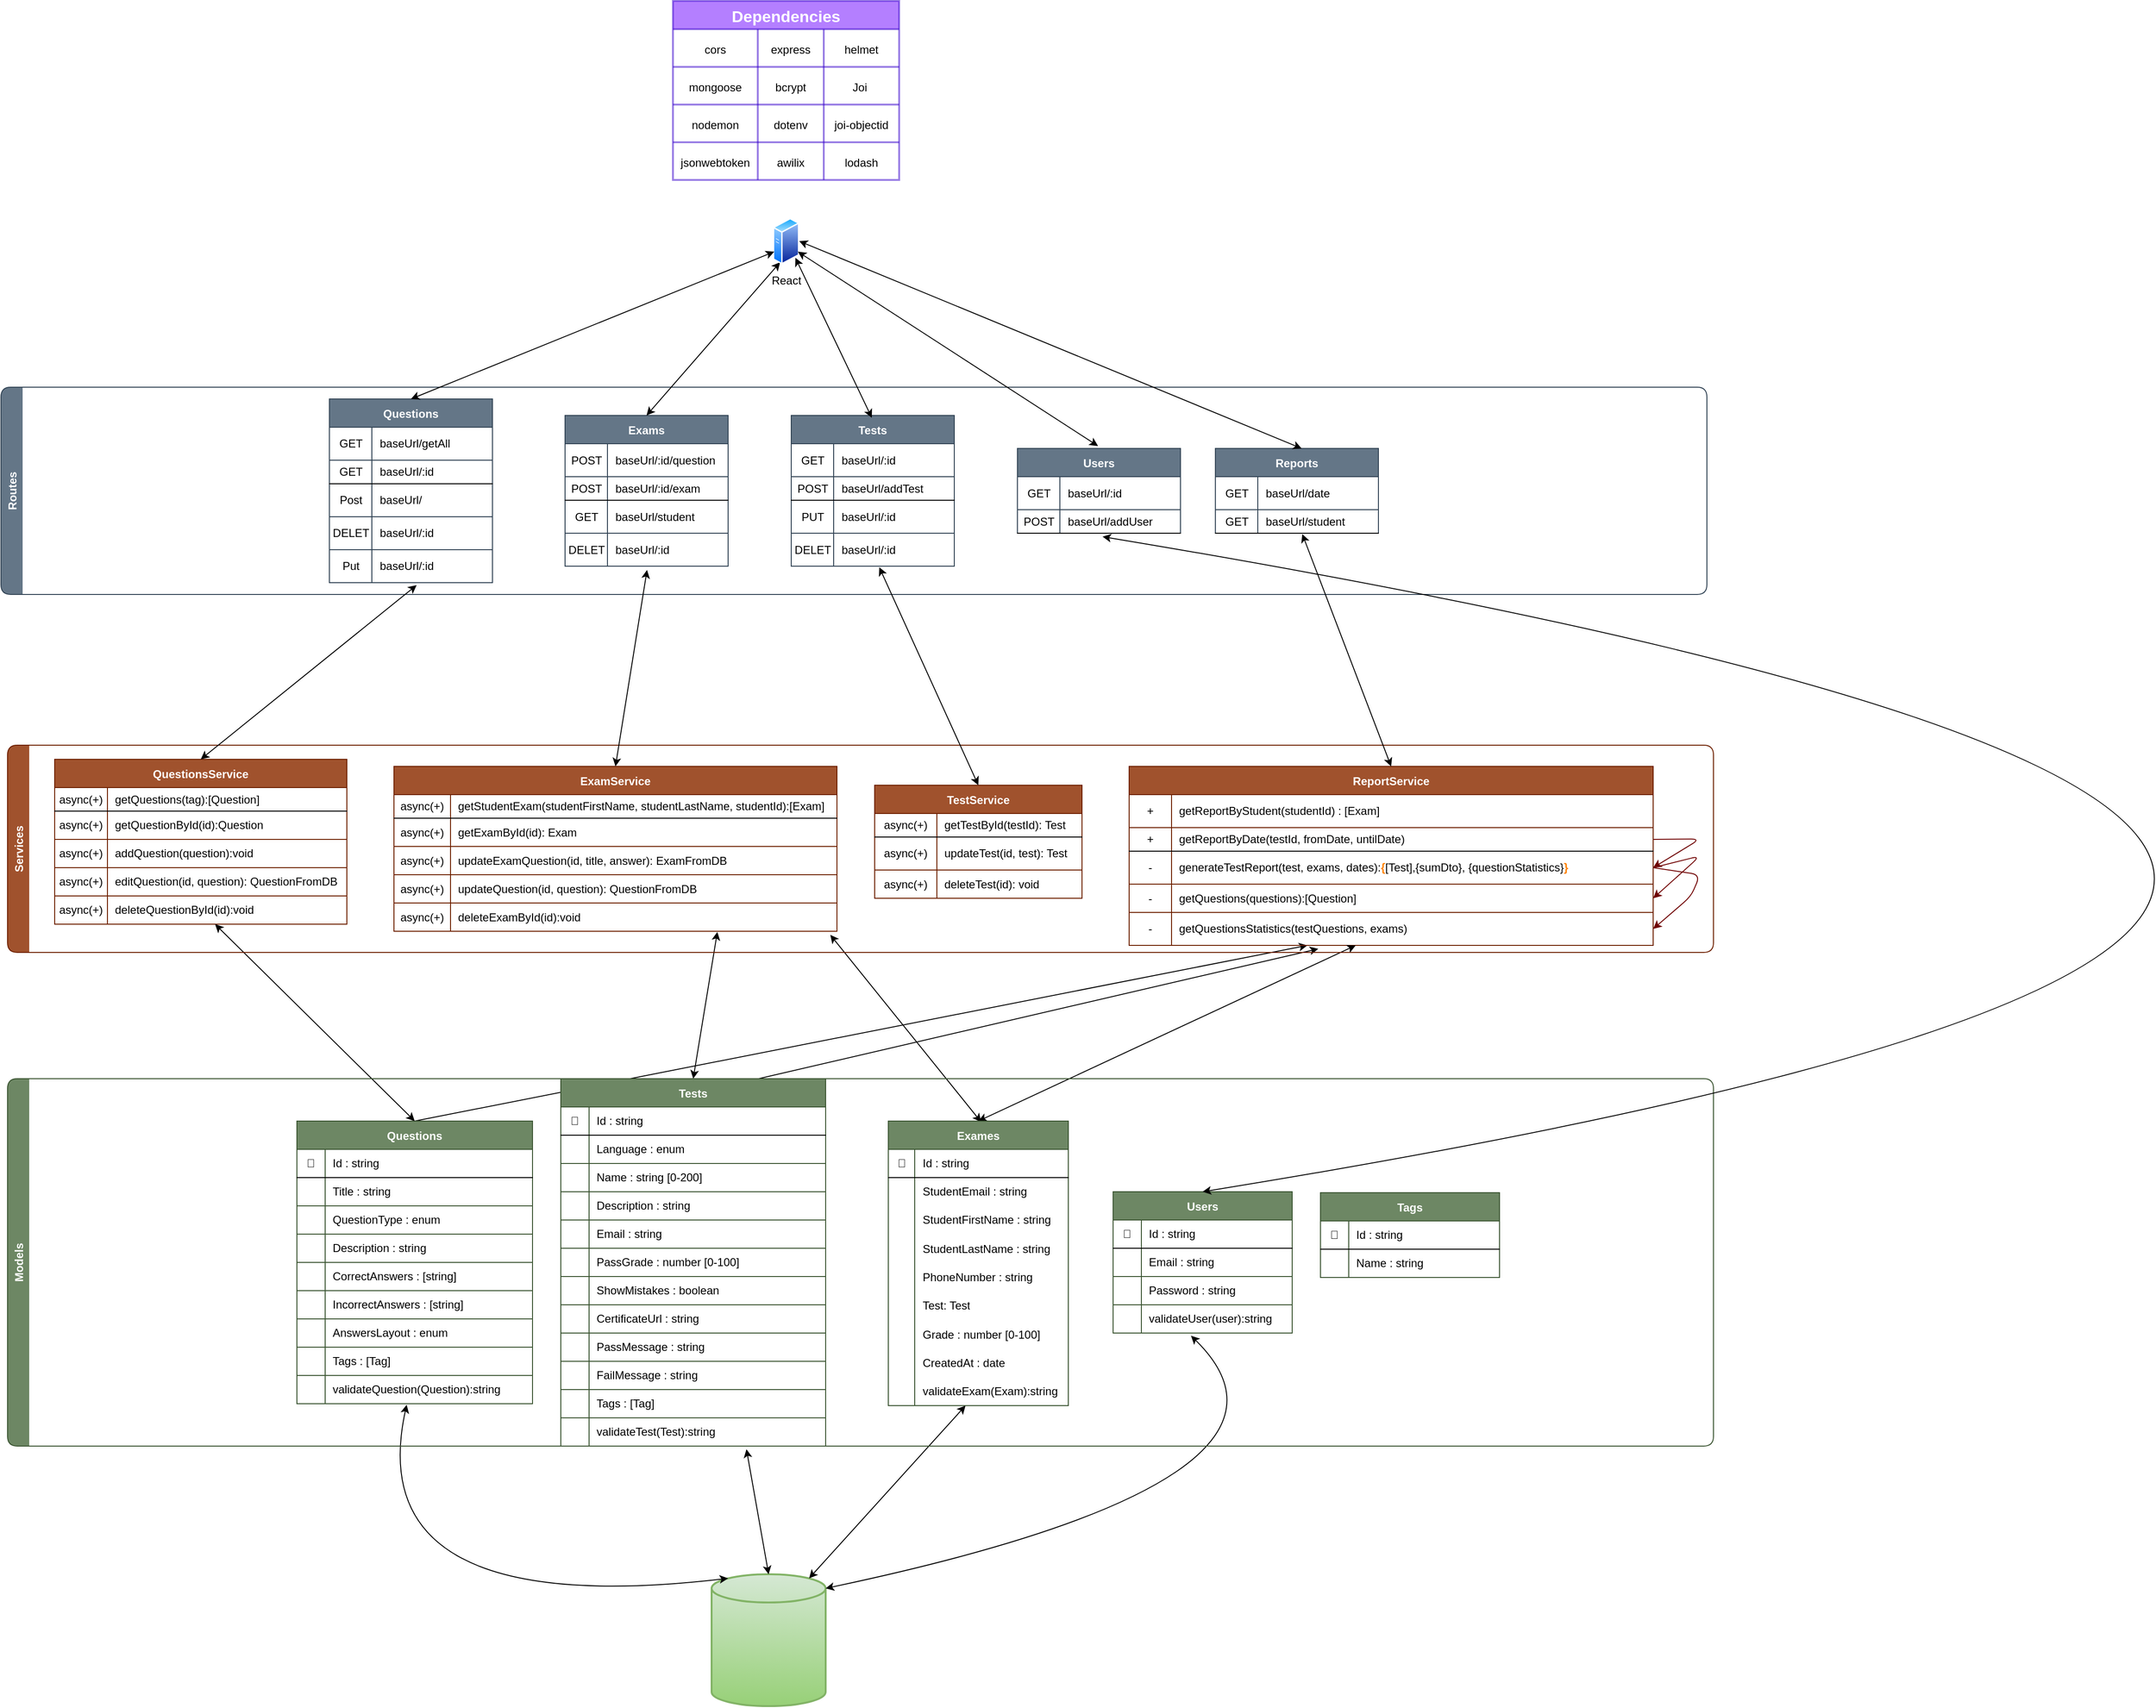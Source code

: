 <mxfile>
    <diagram id="HdZlRr1ivzAk2JABebGq" name="Page-1">
        <mxGraphModel dx="3169" dy="1371" grid="1" gridSize="10" guides="1" tooltips="1" connect="1" arrows="1" fold="1" page="1" pageScale="1" pageWidth="827" pageHeight="1169" math="0" shadow="0">
            <root>
                <mxCell id="0"/>
                <mxCell id="1" parent="0"/>
                <mxCell id="327" style="edgeStyle=none;curved=1;html=1;exitX=0.5;exitY=0;exitDx=0;exitDy=0;" parent="1" source="47" target="301" edge="1">
                    <mxGeometry relative="1" as="geometry"/>
                </mxCell>
                <mxCell id="47" value="Questions" style="shape=table;startSize=30;container=1;collapsible=0;childLayout=tableLayout;fixedRows=1;rowLines=1;fontStyle=1;align=center;pointerEvents=1;resizeLast=0;resizeLastRow=0;horizontal=1;columnLines=1;rounded=0;shadow=0;sketch=0;fillColor=#6d8764;fontColor=#ffffff;strokeColor=#3A5431;" parent="1" vertex="1">
                    <mxGeometry x="-106" y="1199" width="250" height="300" as="geometry"/>
                </mxCell>
                <mxCell id="48" value="" style="shape=partialRectangle;html=1;whiteSpace=wrap;collapsible=0;dropTarget=0;pointerEvents=1;fillColor=none;top=0;left=0;bottom=1;right=0;points=[[0,0.5],[1,0.5]];portConstraint=eastwest;" parent="47" vertex="1">
                    <mxGeometry y="30" width="250" height="30" as="geometry"/>
                </mxCell>
                <mxCell id="49" value="🔑" style="shape=partialRectangle;html=1;whiteSpace=wrap;connectable=0;fillColor=none;top=0;left=0;bottom=0;right=0;overflow=hidden;pointerEvents=1;" parent="48" vertex="1">
                    <mxGeometry width="30" height="30" as="geometry">
                        <mxRectangle width="30" height="30" as="alternateBounds"/>
                    </mxGeometry>
                </mxCell>
                <mxCell id="50" value="Id : string" style="shape=partialRectangle;html=1;whiteSpace=wrap;connectable=0;fillColor=none;top=0;left=0;bottom=0;right=0;align=left;spacingLeft=6;overflow=hidden;pointerEvents=1;" parent="48" vertex="1">
                    <mxGeometry x="30" width="220" height="30" as="geometry">
                        <mxRectangle width="220" height="30" as="alternateBounds"/>
                    </mxGeometry>
                </mxCell>
                <mxCell id="51" value="" style="shape=partialRectangle;html=1;whiteSpace=wrap;collapsible=0;dropTarget=0;pointerEvents=1;fillColor=none;top=0;left=0;bottom=0;right=0;points=[[0,0.5],[1,0.5]];portConstraint=eastwest;" parent="47" vertex="1">
                    <mxGeometry y="60" width="250" height="30" as="geometry"/>
                </mxCell>
                <mxCell id="52" value="" style="shape=partialRectangle;html=1;whiteSpace=wrap;connectable=0;fillColor=none;top=0;left=0;bottom=0;right=0;overflow=hidden;pointerEvents=1;" parent="51" vertex="1">
                    <mxGeometry width="30" height="30" as="geometry">
                        <mxRectangle width="30" height="30" as="alternateBounds"/>
                    </mxGeometry>
                </mxCell>
                <mxCell id="53" value="Title : string" style="shape=partialRectangle;html=1;whiteSpace=wrap;connectable=0;fillColor=none;top=0;left=0;bottom=0;right=0;align=left;spacingLeft=6;overflow=hidden;pointerEvents=1;" parent="51" vertex="1">
                    <mxGeometry x="30" width="220" height="30" as="geometry">
                        <mxRectangle width="220" height="30" as="alternateBounds"/>
                    </mxGeometry>
                </mxCell>
                <mxCell id="70" value="" style="shape=partialRectangle;html=1;whiteSpace=wrap;collapsible=0;dropTarget=0;pointerEvents=1;fillColor=none;top=0;left=0;bottom=0;right=0;points=[[0,0.5],[1,0.5]];portConstraint=eastwest;" parent="47" vertex="1">
                    <mxGeometry y="90" width="250" height="30" as="geometry"/>
                </mxCell>
                <mxCell id="71" value="" style="shape=partialRectangle;html=1;whiteSpace=wrap;connectable=0;fillColor=none;top=0;left=0;bottom=0;right=0;overflow=hidden;pointerEvents=1;" parent="70" vertex="1">
                    <mxGeometry width="30" height="30" as="geometry">
                        <mxRectangle width="30" height="30" as="alternateBounds"/>
                    </mxGeometry>
                </mxCell>
                <mxCell id="72" value="QuestionType : enum" style="shape=partialRectangle;html=1;whiteSpace=wrap;connectable=0;fillColor=none;top=0;left=0;bottom=0;right=0;align=left;spacingLeft=6;overflow=hidden;pointerEvents=1;" parent="70" vertex="1">
                    <mxGeometry x="30" width="220" height="30" as="geometry">
                        <mxRectangle width="220" height="30" as="alternateBounds"/>
                    </mxGeometry>
                </mxCell>
                <mxCell id="73" value="" style="shape=partialRectangle;html=1;whiteSpace=wrap;collapsible=0;dropTarget=0;pointerEvents=1;fillColor=none;top=0;left=0;bottom=0;right=0;points=[[0,0.5],[1,0.5]];portConstraint=eastwest;" parent="47" vertex="1">
                    <mxGeometry y="120" width="250" height="30" as="geometry"/>
                </mxCell>
                <mxCell id="74" value="" style="shape=partialRectangle;html=1;whiteSpace=wrap;connectable=0;fillColor=none;top=0;left=0;bottom=0;right=0;overflow=hidden;pointerEvents=1;" parent="73" vertex="1">
                    <mxGeometry width="30" height="30" as="geometry">
                        <mxRectangle width="30" height="30" as="alternateBounds"/>
                    </mxGeometry>
                </mxCell>
                <mxCell id="75" value="Description : string" style="shape=partialRectangle;html=1;whiteSpace=wrap;connectable=0;fillColor=none;top=0;left=0;bottom=0;right=0;align=left;spacingLeft=6;overflow=hidden;pointerEvents=1;" parent="73" vertex="1">
                    <mxGeometry x="30" width="220" height="30" as="geometry">
                        <mxRectangle width="220" height="30" as="alternateBounds"/>
                    </mxGeometry>
                </mxCell>
                <mxCell id="76" value="" style="shape=partialRectangle;html=1;whiteSpace=wrap;collapsible=0;dropTarget=0;pointerEvents=1;fillColor=none;top=0;left=0;bottom=0;right=0;points=[[0,0.5],[1,0.5]];portConstraint=eastwest;" parent="47" vertex="1">
                    <mxGeometry y="150" width="250" height="30" as="geometry"/>
                </mxCell>
                <mxCell id="77" value="" style="shape=partialRectangle;html=1;whiteSpace=wrap;connectable=0;fillColor=none;top=0;left=0;bottom=0;right=0;overflow=hidden;pointerEvents=1;" parent="76" vertex="1">
                    <mxGeometry width="30" height="30" as="geometry">
                        <mxRectangle width="30" height="30" as="alternateBounds"/>
                    </mxGeometry>
                </mxCell>
                <mxCell id="78" value="CorrectAnswers : [string]" style="shape=partialRectangle;html=1;whiteSpace=wrap;connectable=0;fillColor=none;top=0;left=0;bottom=0;right=0;align=left;spacingLeft=6;overflow=hidden;pointerEvents=1;" parent="76" vertex="1">
                    <mxGeometry x="30" width="220" height="30" as="geometry">
                        <mxRectangle width="220" height="30" as="alternateBounds"/>
                    </mxGeometry>
                </mxCell>
                <mxCell id="79" value="" style="shape=partialRectangle;html=1;whiteSpace=wrap;collapsible=0;dropTarget=0;pointerEvents=1;fillColor=none;top=0;left=0;bottom=0;right=0;points=[[0,0.5],[1,0.5]];portConstraint=eastwest;" parent="47" vertex="1">
                    <mxGeometry y="180" width="250" height="30" as="geometry"/>
                </mxCell>
                <mxCell id="80" value="" style="shape=partialRectangle;html=1;whiteSpace=wrap;connectable=0;fillColor=none;top=0;left=0;bottom=0;right=0;overflow=hidden;pointerEvents=1;" parent="79" vertex="1">
                    <mxGeometry width="30" height="30" as="geometry">
                        <mxRectangle width="30" height="30" as="alternateBounds"/>
                    </mxGeometry>
                </mxCell>
                <mxCell id="81" value="IncorrectAnswers : [string]" style="shape=partialRectangle;html=1;whiteSpace=wrap;connectable=0;fillColor=none;top=0;left=0;bottom=0;right=0;align=left;spacingLeft=6;overflow=hidden;pointerEvents=1;" parent="79" vertex="1">
                    <mxGeometry x="30" width="220" height="30" as="geometry">
                        <mxRectangle width="220" height="30" as="alternateBounds"/>
                    </mxGeometry>
                </mxCell>
                <mxCell id="85" value="" style="shape=partialRectangle;html=1;whiteSpace=wrap;collapsible=0;dropTarget=0;pointerEvents=1;fillColor=none;top=0;left=0;bottom=0;right=0;points=[[0,0.5],[1,0.5]];portConstraint=eastwest;" parent="47" vertex="1">
                    <mxGeometry y="210" width="250" height="30" as="geometry"/>
                </mxCell>
                <mxCell id="86" value="" style="shape=partialRectangle;html=1;whiteSpace=wrap;connectable=0;fillColor=none;top=0;left=0;bottom=0;right=0;overflow=hidden;pointerEvents=1;" parent="85" vertex="1">
                    <mxGeometry width="30" height="30" as="geometry">
                        <mxRectangle width="30" height="30" as="alternateBounds"/>
                    </mxGeometry>
                </mxCell>
                <mxCell id="87" value="AnswersLayout : enum" style="shape=partialRectangle;html=1;whiteSpace=wrap;connectable=0;fillColor=none;top=0;left=0;bottom=0;right=0;align=left;spacingLeft=6;overflow=hidden;pointerEvents=1;" parent="85" vertex="1">
                    <mxGeometry x="30" width="220" height="30" as="geometry">
                        <mxRectangle width="220" height="30" as="alternateBounds"/>
                    </mxGeometry>
                </mxCell>
                <mxCell id="88" value="" style="shape=partialRectangle;html=1;whiteSpace=wrap;collapsible=0;dropTarget=0;pointerEvents=1;fillColor=none;top=0;left=0;bottom=0;right=0;points=[[0,0.5],[1,0.5]];portConstraint=eastwest;" parent="47" vertex="1">
                    <mxGeometry y="240" width="250" height="30" as="geometry"/>
                </mxCell>
                <mxCell id="89" value="" style="shape=partialRectangle;html=1;whiteSpace=wrap;connectable=0;fillColor=none;top=0;left=0;bottom=0;right=0;overflow=hidden;pointerEvents=1;" parent="88" vertex="1">
                    <mxGeometry width="30" height="30" as="geometry">
                        <mxRectangle width="30" height="30" as="alternateBounds"/>
                    </mxGeometry>
                </mxCell>
                <mxCell id="90" value="Tags : [Tag]" style="shape=partialRectangle;html=1;whiteSpace=wrap;connectable=0;fillColor=none;top=0;left=0;bottom=0;right=0;align=left;spacingLeft=6;overflow=hidden;pointerEvents=1;" parent="88" vertex="1">
                    <mxGeometry x="30" width="220" height="30" as="geometry">
                        <mxRectangle width="220" height="30" as="alternateBounds"/>
                    </mxGeometry>
                </mxCell>
                <mxCell id="217" value="" style="shape=partialRectangle;html=1;whiteSpace=wrap;collapsible=0;dropTarget=0;pointerEvents=1;fillColor=none;top=0;left=0;bottom=0;right=0;points=[[0,0.5],[1,0.5]];portConstraint=eastwest;" parent="47" vertex="1">
                    <mxGeometry y="270" width="250" height="30" as="geometry"/>
                </mxCell>
                <mxCell id="218" value="" style="shape=partialRectangle;html=1;whiteSpace=wrap;connectable=0;fillColor=none;top=0;left=0;bottom=0;right=0;overflow=hidden;pointerEvents=1;" parent="217" vertex="1">
                    <mxGeometry width="30" height="30" as="geometry">
                        <mxRectangle width="30" height="30" as="alternateBounds"/>
                    </mxGeometry>
                </mxCell>
                <mxCell id="219" value="validateQuestion(Question):string" style="shape=partialRectangle;html=1;whiteSpace=wrap;connectable=0;fillColor=none;top=0;left=0;bottom=0;right=0;align=left;spacingLeft=6;overflow=hidden;pointerEvents=1;" parent="217" vertex="1">
                    <mxGeometry x="30" width="220" height="30" as="geometry">
                        <mxRectangle width="220" height="30" as="alternateBounds"/>
                    </mxGeometry>
                </mxCell>
                <mxCell id="156" value="Dependencies" style="shape=table;startSize=30;container=1;collapsible=0;childLayout=tableLayout;fontStyle=1;align=center;pointerEvents=1;fontSize=17;strokeWidth=2;opacity=50;flipH=1;swimlaneFillColor=none;fillColor=#6a00ff;strokeColor=#3700CC;fontColor=#ffffff;" parent="1" vertex="1">
                    <mxGeometry x="293" y="10" width="240.0" height="190" as="geometry"/>
                </mxCell>
                <mxCell id="157" value="" style="shape=partialRectangle;html=1;whiteSpace=wrap;collapsible=0;dropTarget=0;pointerEvents=0;fillColor=none;top=0;left=0;bottom=0;right=0;points=[[0,0.5],[1,0.5]];portConstraint=eastwest;fontSize=19;strokeWidth=2;opacity=50;" parent="156" vertex="1">
                    <mxGeometry y="30" width="240.0" height="40" as="geometry"/>
                </mxCell>
                <mxCell id="158" value="&lt;font style=&quot;font-size: 12px&quot;&gt;cors&lt;/font&gt;" style="shape=partialRectangle;html=1;whiteSpace=wrap;connectable=0;fillColor=none;top=0;left=0;bottom=0;right=0;overflow=hidden;pointerEvents=1;fontSize=19;strokeWidth=2;opacity=50;" parent="157" vertex="1">
                    <mxGeometry width="90" height="40" as="geometry">
                        <mxRectangle width="90" height="40" as="alternateBounds"/>
                    </mxGeometry>
                </mxCell>
                <mxCell id="159" value="&lt;span style=&quot;text-align: left&quot;&gt;&lt;font style=&quot;font-size: 12px&quot;&gt;express&lt;/font&gt;&lt;/span&gt;" style="shape=partialRectangle;html=1;whiteSpace=wrap;connectable=0;fillColor=none;top=0;left=0;bottom=0;right=0;overflow=hidden;pointerEvents=1;fontSize=19;strokeWidth=2;opacity=50;" parent="157" vertex="1">
                    <mxGeometry x="90" width="70" height="40" as="geometry">
                        <mxRectangle width="70" height="40" as="alternateBounds"/>
                    </mxGeometry>
                </mxCell>
                <mxCell id="160" value="&lt;font style=&quot;font-size: 12px&quot;&gt;helmet&lt;/font&gt;" style="shape=partialRectangle;html=1;whiteSpace=wrap;connectable=0;fillColor=none;top=0;left=0;bottom=0;right=0;overflow=hidden;pointerEvents=1;fontSize=19;strokeWidth=2;opacity=50;" parent="157" vertex="1">
                    <mxGeometry x="160" width="80" height="40" as="geometry">
                        <mxRectangle width="80" height="40" as="alternateBounds"/>
                    </mxGeometry>
                </mxCell>
                <mxCell id="161" value="" style="shape=partialRectangle;html=1;whiteSpace=wrap;collapsible=0;dropTarget=0;pointerEvents=0;fillColor=none;top=0;left=0;bottom=0;right=0;points=[[0,0.5],[1,0.5]];portConstraint=eastwest;fontSize=19;strokeWidth=2;opacity=50;" parent="156" vertex="1">
                    <mxGeometry y="70" width="240.0" height="40" as="geometry"/>
                </mxCell>
                <mxCell id="162" value="&lt;span style=&quot;text-align: left&quot;&gt;&lt;font style=&quot;font-size: 12px&quot;&gt;mongoose&lt;/font&gt;&lt;/span&gt;" style="shape=partialRectangle;html=1;whiteSpace=wrap;connectable=0;fillColor=none;top=0;left=0;bottom=0;right=0;overflow=hidden;pointerEvents=1;fontSize=19;strokeWidth=2;opacity=50;" parent="161" vertex="1">
                    <mxGeometry width="90" height="40" as="geometry">
                        <mxRectangle width="90" height="40" as="alternateBounds"/>
                    </mxGeometry>
                </mxCell>
                <mxCell id="163" value="&lt;font style=&quot;font-size: 12px&quot;&gt;bcrypt&lt;/font&gt;" style="shape=partialRectangle;html=1;whiteSpace=wrap;connectable=0;fillColor=none;top=0;left=0;bottom=0;right=0;overflow=hidden;pointerEvents=1;fontSize=19;strokeWidth=2;opacity=50;" parent="161" vertex="1">
                    <mxGeometry x="90" width="70" height="40" as="geometry">
                        <mxRectangle width="70" height="40" as="alternateBounds"/>
                    </mxGeometry>
                </mxCell>
                <mxCell id="164" value="&lt;font style=&quot;font-size: 12px&quot;&gt;Joi&amp;nbsp;&lt;/font&gt;" style="shape=partialRectangle;html=1;whiteSpace=wrap;connectable=0;fillColor=none;top=0;left=0;bottom=0;right=0;overflow=hidden;pointerEvents=1;fontSize=19;strokeWidth=2;opacity=50;" parent="161" vertex="1">
                    <mxGeometry x="160" width="80" height="40" as="geometry">
                        <mxRectangle width="80" height="40" as="alternateBounds"/>
                    </mxGeometry>
                </mxCell>
                <mxCell id="165" value="" style="shape=partialRectangle;html=1;whiteSpace=wrap;collapsible=0;dropTarget=0;pointerEvents=0;fillColor=none;top=0;left=0;bottom=0;right=0;points=[[0,0.5],[1,0.5]];portConstraint=eastwest;fontSize=19;strokeWidth=2;opacity=50;" parent="156" vertex="1">
                    <mxGeometry y="110" width="240.0" height="40" as="geometry"/>
                </mxCell>
                <mxCell id="166" value="&lt;span style=&quot;text-align: left&quot;&gt;&lt;font style=&quot;font-size: 12px&quot;&gt;nodemon&lt;/font&gt;&lt;/span&gt;" style="shape=partialRectangle;html=1;whiteSpace=wrap;connectable=0;fillColor=none;top=0;left=0;bottom=0;right=0;overflow=hidden;pointerEvents=1;fontSize=19;strokeWidth=2;opacity=50;" parent="165" vertex="1">
                    <mxGeometry width="90" height="40" as="geometry">
                        <mxRectangle width="90" height="40" as="alternateBounds"/>
                    </mxGeometry>
                </mxCell>
                <mxCell id="167" value="&lt;font style=&quot;font-size: 12px&quot;&gt;dotenv&lt;/font&gt;" style="shape=partialRectangle;html=1;whiteSpace=wrap;connectable=0;fillColor=none;top=0;left=0;bottom=0;right=0;overflow=hidden;pointerEvents=1;fontSize=19;strokeWidth=2;opacity=50;" parent="165" vertex="1">
                    <mxGeometry x="90" width="70" height="40" as="geometry">
                        <mxRectangle width="70" height="40" as="alternateBounds"/>
                    </mxGeometry>
                </mxCell>
                <mxCell id="168" value="&lt;font style=&quot;font-size: 12px&quot;&gt;joi-objectid&lt;/font&gt;" style="shape=partialRectangle;html=1;whiteSpace=wrap;connectable=0;fillColor=none;top=0;left=0;bottom=0;right=0;overflow=hidden;pointerEvents=1;fontSize=19;strokeWidth=2;opacity=50;" parent="165" vertex="1">
                    <mxGeometry x="160" width="80" height="40" as="geometry">
                        <mxRectangle width="80" height="40" as="alternateBounds"/>
                    </mxGeometry>
                </mxCell>
                <mxCell id="169" value="" style="shape=partialRectangle;html=1;whiteSpace=wrap;collapsible=0;dropTarget=0;pointerEvents=0;fillColor=none;top=0;left=0;bottom=0;right=0;points=[[0,0.5],[1,0.5]];portConstraint=eastwest;fontSize=19;strokeWidth=2;opacity=50;" parent="156" vertex="1">
                    <mxGeometry y="150" width="240.0" height="40" as="geometry"/>
                </mxCell>
                <mxCell id="170" value="&lt;div style=&quot;text-align: left&quot;&gt;&lt;span style=&quot;font-size: 12px&quot;&gt;jsonwebtoken&lt;/span&gt;&lt;/div&gt;" style="shape=partialRectangle;html=1;whiteSpace=wrap;connectable=0;fillColor=none;top=0;left=0;bottom=0;right=0;overflow=hidden;pointerEvents=1;fontSize=19;strokeWidth=2;opacity=50;" parent="169" vertex="1">
                    <mxGeometry width="90" height="40" as="geometry">
                        <mxRectangle width="90" height="40" as="alternateBounds"/>
                    </mxGeometry>
                </mxCell>
                <mxCell id="171" value="&lt;font style=&quot;font-size: 12px&quot;&gt;awilix&lt;/font&gt;" style="shape=partialRectangle;html=1;whiteSpace=wrap;connectable=0;fillColor=none;top=0;left=0;bottom=0;right=0;overflow=hidden;pointerEvents=1;fontSize=19;strokeWidth=2;opacity=50;" parent="169" vertex="1">
                    <mxGeometry x="90" width="70" height="40" as="geometry">
                        <mxRectangle width="70" height="40" as="alternateBounds"/>
                    </mxGeometry>
                </mxCell>
                <mxCell id="172" value="&lt;span style=&quot;font-size: 12px&quot;&gt;lodash&lt;/span&gt;" style="shape=partialRectangle;html=1;whiteSpace=wrap;connectable=0;fillColor=none;top=0;left=0;bottom=0;right=0;overflow=hidden;pointerEvents=1;fontSize=19;strokeWidth=2;opacity=50;" parent="169" vertex="1">
                    <mxGeometry x="160" width="80" height="40" as="geometry">
                        <mxRectangle width="80" height="40" as="alternateBounds"/>
                    </mxGeometry>
                </mxCell>
                <mxCell id="231" value="QuestionsService" style="shape=table;startSize=30;container=1;collapsible=0;childLayout=tableLayout;fixedRows=1;rowLines=1;fontStyle=1;align=center;pointerEvents=1;resizeLast=0;resizeLastRow=0;horizontal=1;columnLines=1;rounded=0;shadow=0;sketch=0;fillColor=#a0522d;fontColor=#ffffff;strokeColor=#6D1F00;" parent="1" vertex="1">
                    <mxGeometry x="-363" y="815" width="310" height="175" as="geometry"/>
                </mxCell>
                <mxCell id="232" value="" style="shape=partialRectangle;html=1;whiteSpace=wrap;collapsible=0;dropTarget=0;pointerEvents=1;fillColor=none;top=0;left=0;bottom=1;right=0;points=[[0,0.5],[1,0.5]];portConstraint=eastwest;" parent="231" vertex="1">
                    <mxGeometry y="30" width="310" height="25" as="geometry"/>
                </mxCell>
                <mxCell id="233" value="async(+)" style="shape=partialRectangle;html=1;whiteSpace=wrap;connectable=0;fillColor=none;top=0;left=0;bottom=0;right=0;overflow=hidden;pointerEvents=1;" parent="232" vertex="1">
                    <mxGeometry width="56" height="25" as="geometry">
                        <mxRectangle width="56" height="25" as="alternateBounds"/>
                    </mxGeometry>
                </mxCell>
                <mxCell id="234" value="getQuestions(tag):[Question]" style="shape=partialRectangle;html=1;whiteSpace=wrap;connectable=0;fillColor=none;top=0;left=0;bottom=0;right=0;align=left;spacingLeft=6;overflow=hidden;pointerEvents=1;" parent="232" vertex="1">
                    <mxGeometry x="56" width="254" height="25" as="geometry">
                        <mxRectangle width="254" height="25" as="alternateBounds"/>
                    </mxGeometry>
                </mxCell>
                <mxCell id="235" value="" style="shape=partialRectangle;html=1;whiteSpace=wrap;collapsible=0;dropTarget=0;pointerEvents=1;fillColor=none;top=0;left=0;bottom=0;right=0;points=[[0,0.5],[1,0.5]];portConstraint=eastwest;" parent="231" vertex="1">
                    <mxGeometry y="55" width="310" height="30" as="geometry"/>
                </mxCell>
                <mxCell id="236" value="async(+)" style="shape=partialRectangle;html=1;whiteSpace=wrap;connectable=0;fillColor=none;top=0;left=0;bottom=0;right=0;overflow=hidden;pointerEvents=1;" parent="235" vertex="1">
                    <mxGeometry width="56" height="30" as="geometry">
                        <mxRectangle width="56" height="30" as="alternateBounds"/>
                    </mxGeometry>
                </mxCell>
                <mxCell id="237" value="getQuestionById(id):Question" style="shape=partialRectangle;html=1;whiteSpace=wrap;connectable=0;fillColor=none;top=0;left=0;bottom=0;right=0;align=left;spacingLeft=6;overflow=hidden;pointerEvents=1;" parent="235" vertex="1">
                    <mxGeometry x="56" width="254" height="30" as="geometry">
                        <mxRectangle width="254" height="30" as="alternateBounds"/>
                    </mxGeometry>
                </mxCell>
                <mxCell id="238" value="" style="shape=partialRectangle;html=1;whiteSpace=wrap;collapsible=0;dropTarget=0;pointerEvents=1;fillColor=none;top=0;left=0;bottom=0;right=0;points=[[0,0.5],[1,0.5]];portConstraint=eastwest;" parent="231" vertex="1">
                    <mxGeometry y="85" width="310" height="30" as="geometry"/>
                </mxCell>
                <mxCell id="239" value="async(+)" style="shape=partialRectangle;html=1;whiteSpace=wrap;connectable=0;fillColor=none;top=0;left=0;bottom=0;right=0;overflow=hidden;pointerEvents=1;" parent="238" vertex="1">
                    <mxGeometry width="56" height="30" as="geometry">
                        <mxRectangle width="56" height="30" as="alternateBounds"/>
                    </mxGeometry>
                </mxCell>
                <mxCell id="240" value="addQuestion(question):void" style="shape=partialRectangle;html=1;whiteSpace=wrap;connectable=0;fillColor=none;top=0;left=0;bottom=0;right=0;align=left;spacingLeft=6;overflow=hidden;pointerEvents=1;" parent="238" vertex="1">
                    <mxGeometry x="56" width="254" height="30" as="geometry">
                        <mxRectangle width="254" height="30" as="alternateBounds"/>
                    </mxGeometry>
                </mxCell>
                <mxCell id="241" value="" style="shape=partialRectangle;html=1;whiteSpace=wrap;collapsible=0;dropTarget=0;pointerEvents=1;fillColor=none;top=0;left=0;bottom=0;right=0;points=[[0,0.5],[1,0.5]];portConstraint=eastwest;" parent="231" vertex="1">
                    <mxGeometry y="115" width="310" height="30" as="geometry"/>
                </mxCell>
                <mxCell id="242" value="async(+)" style="shape=partialRectangle;html=1;whiteSpace=wrap;connectable=0;fillColor=none;top=0;left=0;bottom=0;right=0;overflow=hidden;pointerEvents=1;" parent="241" vertex="1">
                    <mxGeometry width="56" height="30" as="geometry">
                        <mxRectangle width="56" height="30" as="alternateBounds"/>
                    </mxGeometry>
                </mxCell>
                <mxCell id="243" value="editQuestion(id, question): QuestionFromDB" style="shape=partialRectangle;html=1;whiteSpace=wrap;connectable=0;fillColor=none;top=0;left=0;bottom=0;right=0;align=left;spacingLeft=6;overflow=hidden;pointerEvents=1;" parent="241" vertex="1">
                    <mxGeometry x="56" width="254" height="30" as="geometry">
                        <mxRectangle width="254" height="30" as="alternateBounds"/>
                    </mxGeometry>
                </mxCell>
                <mxCell id="244" value="" style="shape=partialRectangle;html=1;whiteSpace=wrap;collapsible=0;dropTarget=0;pointerEvents=1;fillColor=none;top=0;left=0;bottom=0;right=0;points=[[0,0.5],[1,0.5]];portConstraint=eastwest;" parent="231" vertex="1">
                    <mxGeometry y="145" width="310" height="30" as="geometry"/>
                </mxCell>
                <mxCell id="245" value="async(+)" style="shape=partialRectangle;html=1;whiteSpace=wrap;connectable=0;fillColor=none;top=0;left=0;bottom=0;right=0;overflow=hidden;pointerEvents=1;" parent="244" vertex="1">
                    <mxGeometry width="56" height="30" as="geometry">
                        <mxRectangle width="56" height="30" as="alternateBounds"/>
                    </mxGeometry>
                </mxCell>
                <mxCell id="246" value="deleteQuestionById(id):void" style="shape=partialRectangle;html=1;whiteSpace=wrap;connectable=0;fillColor=none;top=0;left=0;bottom=0;right=0;align=left;spacingLeft=6;overflow=hidden;pointerEvents=1;" parent="244" vertex="1">
                    <mxGeometry x="56" width="254" height="30" as="geometry">
                        <mxRectangle width="254" height="30" as="alternateBounds"/>
                    </mxGeometry>
                </mxCell>
                <mxCell id="259" value="TestService" style="shape=table;startSize=30;container=1;collapsible=0;childLayout=tableLayout;fixedRows=1;rowLines=1;fontStyle=1;align=center;pointerEvents=1;resizeLast=0;resizeLastRow=0;horizontal=1;columnLines=1;rounded=0;shadow=0;sketch=0;fillColor=#a0522d;fontColor=#ffffff;strokeColor=#6D1F00;" parent="1" vertex="1">
                    <mxGeometry x="507" y="842.5" width="220" height="120" as="geometry"/>
                </mxCell>
                <mxCell id="260" value="" style="shape=partialRectangle;html=1;whiteSpace=wrap;collapsible=0;dropTarget=0;pointerEvents=1;fillColor=none;top=0;left=0;bottom=1;right=0;points=[[0,0.5],[1,0.5]];portConstraint=eastwest;" parent="259" vertex="1">
                    <mxGeometry y="30" width="220" height="25" as="geometry"/>
                </mxCell>
                <mxCell id="261" value="async(+)" style="shape=partialRectangle;html=1;whiteSpace=wrap;connectable=0;fillColor=none;top=0;left=0;bottom=0;right=0;overflow=hidden;pointerEvents=1;" parent="260" vertex="1">
                    <mxGeometry width="66" height="25" as="geometry">
                        <mxRectangle width="66" height="25" as="alternateBounds"/>
                    </mxGeometry>
                </mxCell>
                <mxCell id="262" value="get&lt;span style=&quot;text-align: center&quot;&gt;TestById&lt;/span&gt;(&lt;span style=&quot;text-align: center&quot;&gt;testId&lt;/span&gt;):&amp;nbsp;&lt;span style=&quot;text-align: center&quot;&gt;Test&lt;/span&gt;" style="shape=partialRectangle;html=1;whiteSpace=wrap;connectable=0;fillColor=none;top=0;left=0;bottom=0;right=0;align=left;spacingLeft=6;overflow=hidden;pointerEvents=1;" parent="260" vertex="1">
                    <mxGeometry x="66" width="154" height="25" as="geometry">
                        <mxRectangle width="154" height="25" as="alternateBounds"/>
                    </mxGeometry>
                </mxCell>
                <mxCell id="263" value="" style="shape=partialRectangle;html=1;whiteSpace=wrap;collapsible=0;dropTarget=0;pointerEvents=1;fillColor=none;top=0;left=0;bottom=0;right=0;points=[[0,0.5],[1,0.5]];portConstraint=eastwest;" parent="259" vertex="1">
                    <mxGeometry y="55" width="220" height="35" as="geometry"/>
                </mxCell>
                <mxCell id="264" value="async(+)" style="shape=partialRectangle;html=1;whiteSpace=wrap;connectable=0;fillColor=none;top=0;left=0;bottom=0;right=0;overflow=hidden;pointerEvents=1;" parent="263" vertex="1">
                    <mxGeometry width="66" height="35" as="geometry">
                        <mxRectangle width="66" height="35" as="alternateBounds"/>
                    </mxGeometry>
                </mxCell>
                <mxCell id="265" value="updateTest(id, test): Test" style="shape=partialRectangle;html=1;whiteSpace=wrap;connectable=0;fillColor=none;top=0;left=0;bottom=0;right=0;align=left;spacingLeft=6;overflow=hidden;pointerEvents=1;" parent="263" vertex="1">
                    <mxGeometry x="66" width="154" height="35" as="geometry">
                        <mxRectangle width="154" height="35" as="alternateBounds"/>
                    </mxGeometry>
                </mxCell>
                <mxCell id="266" value="" style="shape=partialRectangle;html=1;whiteSpace=wrap;collapsible=0;dropTarget=0;pointerEvents=1;fillColor=none;top=0;left=0;bottom=0;right=0;points=[[0,0.5],[1,0.5]];portConstraint=eastwest;" parent="259" vertex="1">
                    <mxGeometry y="90" width="220" height="30" as="geometry"/>
                </mxCell>
                <mxCell id="267" value="async(+)" style="shape=partialRectangle;html=1;whiteSpace=wrap;connectable=0;fillColor=none;top=0;left=0;bottom=0;right=0;overflow=hidden;pointerEvents=1;" parent="266" vertex="1">
                    <mxGeometry width="66" height="30" as="geometry">
                        <mxRectangle width="66" height="30" as="alternateBounds"/>
                    </mxGeometry>
                </mxCell>
                <mxCell id="268" value="deleteTest(id): void" style="shape=partialRectangle;html=1;whiteSpace=wrap;connectable=0;fillColor=none;top=0;left=0;bottom=0;right=0;align=left;spacingLeft=6;overflow=hidden;pointerEvents=1;" parent="266" vertex="1">
                    <mxGeometry x="66" width="154" height="30" as="geometry">
                        <mxRectangle width="154" height="30" as="alternateBounds"/>
                    </mxGeometry>
                </mxCell>
                <mxCell id="275" value="ExamService" style="shape=table;startSize=30;container=1;collapsible=0;childLayout=tableLayout;fixedRows=1;rowLines=1;fontStyle=1;align=center;pointerEvents=1;resizeLast=0;resizeLastRow=0;horizontal=1;columnLines=1;rounded=0;shadow=0;sketch=0;fillColor=#a0522d;fontColor=#ffffff;strokeColor=#6D1F00;" parent="1" vertex="1">
                    <mxGeometry x="-3" y="822.5" width="470" height="175" as="geometry"/>
                </mxCell>
                <mxCell id="276" value="" style="shape=partialRectangle;html=1;whiteSpace=wrap;collapsible=0;dropTarget=0;pointerEvents=1;fillColor=none;top=0;left=0;bottom=1;right=0;points=[[0,0.5],[1,0.5]];portConstraint=eastwest;" parent="275" vertex="1">
                    <mxGeometry y="30" width="470" height="25" as="geometry"/>
                </mxCell>
                <mxCell id="277" value="async(+)" style="shape=partialRectangle;html=1;whiteSpace=wrap;connectable=0;fillColor=none;top=0;left=0;bottom=0;right=0;overflow=hidden;pointerEvents=1;" parent="276" vertex="1">
                    <mxGeometry width="60" height="25" as="geometry">
                        <mxRectangle width="60" height="25" as="alternateBounds"/>
                    </mxGeometry>
                </mxCell>
                <mxCell id="278" value="getStudentExam(studentFirstName, studentLastName, studentId):[Exam]" style="shape=partialRectangle;html=1;whiteSpace=wrap;connectable=0;fillColor=none;top=0;left=0;bottom=0;right=0;align=left;spacingLeft=6;overflow=hidden;pointerEvents=1;" parent="276" vertex="1">
                    <mxGeometry x="60" width="410" height="25" as="geometry">
                        <mxRectangle width="410" height="25" as="alternateBounds"/>
                    </mxGeometry>
                </mxCell>
                <mxCell id="279" value="" style="shape=partialRectangle;html=1;whiteSpace=wrap;collapsible=0;dropTarget=0;pointerEvents=1;fillColor=none;top=0;left=0;bottom=0;right=0;points=[[0,0.5],[1,0.5]];portConstraint=eastwest;" parent="275" vertex="1">
                    <mxGeometry y="55" width="470" height="30" as="geometry"/>
                </mxCell>
                <mxCell id="280" value="async(+)" style="shape=partialRectangle;html=1;whiteSpace=wrap;connectable=0;fillColor=none;top=0;left=0;bottom=0;right=0;overflow=hidden;pointerEvents=1;" parent="279" vertex="1">
                    <mxGeometry width="60" height="30" as="geometry">
                        <mxRectangle width="60" height="30" as="alternateBounds"/>
                    </mxGeometry>
                </mxCell>
                <mxCell id="281" value="getExamById(id): Exam" style="shape=partialRectangle;html=1;whiteSpace=wrap;connectable=0;fillColor=none;top=0;left=0;bottom=0;right=0;align=left;spacingLeft=6;overflow=hidden;pointerEvents=1;" parent="279" vertex="1">
                    <mxGeometry x="60" width="410" height="30" as="geometry">
                        <mxRectangle width="410" height="30" as="alternateBounds"/>
                    </mxGeometry>
                </mxCell>
                <mxCell id="282" value="" style="shape=partialRectangle;html=1;whiteSpace=wrap;collapsible=0;dropTarget=0;pointerEvents=1;fillColor=none;top=0;left=0;bottom=0;right=0;points=[[0,0.5],[1,0.5]];portConstraint=eastwest;" parent="275" vertex="1">
                    <mxGeometry y="85" width="470" height="30" as="geometry"/>
                </mxCell>
                <mxCell id="283" value="async(+)" style="shape=partialRectangle;html=1;whiteSpace=wrap;connectable=0;fillColor=none;top=0;left=0;bottom=0;right=0;overflow=hidden;pointerEvents=1;" parent="282" vertex="1">
                    <mxGeometry width="60" height="30" as="geometry">
                        <mxRectangle width="60" height="30" as="alternateBounds"/>
                    </mxGeometry>
                </mxCell>
                <mxCell id="284" value="updateExamQuestion(id, title, answer): ExamFromDB" style="shape=partialRectangle;html=1;whiteSpace=wrap;connectable=0;fillColor=none;top=0;left=0;bottom=0;right=0;align=left;spacingLeft=6;overflow=hidden;pointerEvents=1;" parent="282" vertex="1">
                    <mxGeometry x="60" width="410" height="30" as="geometry">
                        <mxRectangle width="410" height="30" as="alternateBounds"/>
                    </mxGeometry>
                </mxCell>
                <mxCell id="285" value="" style="shape=partialRectangle;html=1;whiteSpace=wrap;collapsible=0;dropTarget=0;pointerEvents=1;fillColor=none;top=0;left=0;bottom=0;right=0;points=[[0,0.5],[1,0.5]];portConstraint=eastwest;" parent="275" vertex="1">
                    <mxGeometry y="115" width="470" height="30" as="geometry"/>
                </mxCell>
                <mxCell id="286" value="async(+)" style="shape=partialRectangle;html=1;whiteSpace=wrap;connectable=0;fillColor=none;top=0;left=0;bottom=0;right=0;overflow=hidden;pointerEvents=1;" parent="285" vertex="1">
                    <mxGeometry width="60" height="30" as="geometry">
                        <mxRectangle width="60" height="30" as="alternateBounds"/>
                    </mxGeometry>
                </mxCell>
                <mxCell id="287" value="updateQuestion(id, question): QuestionFromDB" style="shape=partialRectangle;html=1;whiteSpace=wrap;connectable=0;fillColor=none;top=0;left=0;bottom=0;right=0;align=left;spacingLeft=6;overflow=hidden;pointerEvents=1;" parent="285" vertex="1">
                    <mxGeometry x="60" width="410" height="30" as="geometry">
                        <mxRectangle width="410" height="30" as="alternateBounds"/>
                    </mxGeometry>
                </mxCell>
                <mxCell id="288" value="" style="shape=partialRectangle;html=1;whiteSpace=wrap;collapsible=0;dropTarget=0;pointerEvents=1;fillColor=none;top=0;left=0;bottom=0;right=0;points=[[0,0.5],[1,0.5]];portConstraint=eastwest;" parent="275" vertex="1">
                    <mxGeometry y="145" width="470" height="30" as="geometry"/>
                </mxCell>
                <mxCell id="289" value="async(+)" style="shape=partialRectangle;html=1;whiteSpace=wrap;connectable=0;fillColor=none;top=0;left=0;bottom=0;right=0;overflow=hidden;pointerEvents=1;" parent="288" vertex="1">
                    <mxGeometry width="60" height="30" as="geometry">
                        <mxRectangle width="60" height="30" as="alternateBounds"/>
                    </mxGeometry>
                </mxCell>
                <mxCell id="290" value="deleteExamById(id):void" style="shape=partialRectangle;html=1;whiteSpace=wrap;connectable=0;fillColor=none;top=0;left=0;bottom=0;right=0;align=left;spacingLeft=6;overflow=hidden;pointerEvents=1;" parent="288" vertex="1">
                    <mxGeometry x="60" width="410" height="30" as="geometry">
                        <mxRectangle width="410" height="30" as="alternateBounds"/>
                    </mxGeometry>
                </mxCell>
                <mxCell id="291" value="ReportService" style="shape=table;startSize=30;container=1;collapsible=0;childLayout=tableLayout;fixedRows=1;rowLines=1;fontStyle=1;align=center;pointerEvents=1;resizeLast=0;resizeLastRow=0;horizontal=1;columnLines=1;rounded=0;shadow=0;sketch=0;fillColor=#a0522d;fontColor=#ffffff;strokeColor=#6D1F00;" parent="1" vertex="1">
                    <mxGeometry x="777" y="822.5" width="556" height="190" as="geometry"/>
                </mxCell>
                <mxCell id="307" value="" style="shape=partialRectangle;html=1;whiteSpace=wrap;collapsible=0;dropTarget=0;pointerEvents=1;fillColor=none;top=0;left=0;bottom=0;right=0;points=[[0,0.5],[1,0.5]];portConstraint=eastwest;" parent="291" vertex="1">
                    <mxGeometry y="30" width="556" height="35" as="geometry"/>
                </mxCell>
                <mxCell id="308" value="+" style="shape=partialRectangle;html=1;whiteSpace=wrap;connectable=0;fillColor=none;top=0;left=0;bottom=0;right=0;overflow=hidden;pointerEvents=1;" parent="307" vertex="1">
                    <mxGeometry width="45" height="35" as="geometry">
                        <mxRectangle width="45" height="35" as="alternateBounds"/>
                    </mxGeometry>
                </mxCell>
                <mxCell id="309" value="getReportByStudent(studentId) : [Exam]" style="shape=partialRectangle;html=1;whiteSpace=wrap;connectable=0;fillColor=none;top=0;left=0;bottom=0;right=0;align=left;spacingLeft=6;overflow=hidden;pointerEvents=1;" parent="307" vertex="1">
                    <mxGeometry x="45" width="511" height="35" as="geometry">
                        <mxRectangle width="511" height="35" as="alternateBounds"/>
                    </mxGeometry>
                </mxCell>
                <mxCell id="292" value="" style="shape=partialRectangle;html=1;whiteSpace=wrap;collapsible=0;dropTarget=0;pointerEvents=1;fillColor=none;top=0;left=0;bottom=1;right=0;points=[[0,0.5],[1,0.5]];portConstraint=eastwest;" parent="291" vertex="1">
                    <mxGeometry y="65" width="556" height="25" as="geometry"/>
                </mxCell>
                <mxCell id="293" value="+" style="shape=partialRectangle;html=1;whiteSpace=wrap;connectable=0;fillColor=none;top=0;left=0;bottom=0;right=0;overflow=hidden;pointerEvents=1;" parent="292" vertex="1">
                    <mxGeometry width="45" height="25" as="geometry">
                        <mxRectangle width="45" height="25" as="alternateBounds"/>
                    </mxGeometry>
                </mxCell>
                <mxCell id="294" value="getReportByDate(testId, fromDate, untilDate)" style="shape=partialRectangle;html=1;whiteSpace=wrap;connectable=0;fillColor=none;top=0;left=0;bottom=0;right=0;align=left;spacingLeft=6;overflow=hidden;pointerEvents=1;" parent="292" vertex="1">
                    <mxGeometry x="45" width="511" height="25" as="geometry">
                        <mxRectangle width="511" height="25" as="alternateBounds"/>
                    </mxGeometry>
                </mxCell>
                <mxCell id="295" value="" style="shape=partialRectangle;html=1;whiteSpace=wrap;collapsible=0;dropTarget=0;pointerEvents=1;fillColor=none;top=0;left=0;bottom=0;right=0;points=[[0,0.5],[1,0.5]];portConstraint=eastwest;" parent="291" vertex="1">
                    <mxGeometry y="90" width="556" height="35" as="geometry"/>
                </mxCell>
                <mxCell id="296" value="-" style="shape=partialRectangle;html=1;whiteSpace=wrap;connectable=0;fillColor=none;top=0;left=0;bottom=0;right=0;overflow=hidden;pointerEvents=1;" parent="295" vertex="1">
                    <mxGeometry width="45" height="35" as="geometry">
                        <mxRectangle width="45" height="35" as="alternateBounds"/>
                    </mxGeometry>
                </mxCell>
                <mxCell id="297" value="generateTestReport(test, exams, dates):&lt;font color=&quot;#ff8000&quot;&gt;&lt;b&gt;{&lt;/b&gt;&lt;/font&gt;[Test],{sumDto}, {questionStatistics}&lt;font color=&quot;#ff8000&quot;&gt;&lt;b&gt;}&lt;/b&gt;&lt;/font&gt;" style="shape=partialRectangle;html=1;whiteSpace=wrap;connectable=0;fillColor=none;top=0;left=0;bottom=0;right=0;align=left;spacingLeft=6;overflow=hidden;pointerEvents=1;" parent="295" vertex="1">
                    <mxGeometry x="45" width="511" height="35" as="geometry">
                        <mxRectangle width="511" height="35" as="alternateBounds"/>
                    </mxGeometry>
                </mxCell>
                <mxCell id="298" value="" style="shape=partialRectangle;html=1;whiteSpace=wrap;collapsible=0;dropTarget=0;pointerEvents=1;fillColor=none;top=0;left=0;bottom=0;right=0;points=[[0,0.5],[1,0.5]];portConstraint=eastwest;" parent="291" vertex="1">
                    <mxGeometry y="125" width="556" height="30" as="geometry"/>
                </mxCell>
                <mxCell id="299" value="-" style="shape=partialRectangle;html=1;whiteSpace=wrap;connectable=0;fillColor=none;top=0;left=0;bottom=0;right=0;overflow=hidden;pointerEvents=1;" parent="298" vertex="1">
                    <mxGeometry width="45" height="30" as="geometry">
                        <mxRectangle width="45" height="30" as="alternateBounds"/>
                    </mxGeometry>
                </mxCell>
                <mxCell id="300" value="getQuestions(questions):[Question]" style="shape=partialRectangle;html=1;whiteSpace=wrap;connectable=0;fillColor=none;top=0;left=0;bottom=0;right=0;align=left;spacingLeft=6;overflow=hidden;pointerEvents=1;" parent="298" vertex="1">
                    <mxGeometry x="45" width="511" height="30" as="geometry">
                        <mxRectangle width="511" height="30" as="alternateBounds"/>
                    </mxGeometry>
                </mxCell>
                <mxCell id="301" value="" style="shape=partialRectangle;html=1;whiteSpace=wrap;collapsible=0;dropTarget=0;pointerEvents=1;fillColor=none;top=0;left=0;bottom=0;right=0;points=[[0,0.5],[1,0.5]];portConstraint=eastwest;" parent="291" vertex="1">
                    <mxGeometry y="155" width="556" height="35" as="geometry"/>
                </mxCell>
                <mxCell id="302" value="-" style="shape=partialRectangle;html=1;whiteSpace=wrap;connectable=0;fillColor=none;top=0;left=0;bottom=0;right=0;overflow=hidden;pointerEvents=1;" parent="301" vertex="1">
                    <mxGeometry width="45" height="35" as="geometry">
                        <mxRectangle width="45" height="35" as="alternateBounds"/>
                    </mxGeometry>
                </mxCell>
                <mxCell id="303" value="getQuestionsStatistics(testQuestions, exams)" style="shape=partialRectangle;html=1;whiteSpace=wrap;connectable=0;fillColor=none;top=0;left=0;bottom=0;right=0;align=left;spacingLeft=6;overflow=hidden;pointerEvents=1;" parent="301" vertex="1">
                    <mxGeometry x="45" width="511" height="35" as="geometry">
                        <mxRectangle width="511" height="35" as="alternateBounds"/>
                    </mxGeometry>
                </mxCell>
                <mxCell id="304" style="edgeStyle=none;html=1;exitX=1;exitY=0.5;exitDx=0;exitDy=0;fontSize=12;fontColor=#FF8000;entryX=1;entryY=0.5;entryDx=0;entryDy=0;fillColor=#a20025;strokeColor=#6F0000;" parent="291" source="292" target="295" edge="1">
                    <mxGeometry relative="1" as="geometry">
                        <mxPoint x="586" y="75" as="targetPoint"/>
                        <Array as="points">
                            <mxPoint x="606" y="77"/>
                        </Array>
                    </mxGeometry>
                </mxCell>
                <mxCell id="305" style="edgeStyle=none;html=1;exitX=1;exitY=0.5;exitDx=0;exitDy=0;fontSize=12;fontColor=#FF8000;entryX=1;entryY=0.5;entryDx=0;entryDy=0;fillColor=#a20025;strokeColor=#6F0000;" parent="291" source="295" target="298" edge="1">
                    <mxGeometry relative="1" as="geometry">
                        <mxPoint x="1040" y="667.5" as="targetPoint"/>
                        <mxPoint x="1040" y="637.5" as="sourcePoint"/>
                        <Array as="points">
                            <mxPoint x="606" y="95"/>
                        </Array>
                    </mxGeometry>
                </mxCell>
                <mxCell id="306" style="edgeStyle=none;html=1;fontSize=12;fontColor=#FF8000;entryX=1;entryY=0.5;entryDx=0;entryDy=0;exitX=1;exitY=0.5;exitDx=0;exitDy=0;fillColor=#a20025;strokeColor=#6F0000;" parent="291" source="295" target="301" edge="1">
                    <mxGeometry relative="1" as="geometry">
                        <mxPoint x="1040" y="700" as="targetPoint"/>
                        <mxPoint x="706" y="265" as="sourcePoint"/>
                        <Array as="points">
                            <mxPoint x="606" y="115"/>
                            <mxPoint x="596" y="138"/>
                        </Array>
                    </mxGeometry>
                </mxCell>
                <mxCell id="311" value="" style="shape=cylinder3;whiteSpace=wrap;html=1;boundedLbl=1;backgroundOutline=1;size=15;fontSize=12;strokeWidth=2;align=center;fillColor=#d5e8d4;gradientColor=#97d077;strokeColor=#82b366;" parent="1" vertex="1">
                    <mxGeometry x="334" y="1680" width="121" height="140" as="geometry"/>
                </mxCell>
                <mxCell id="312" value="" style="shape=image;verticalLabelPosition=bottom;verticalAlign=top;imageAspect=0;image=https://www.pinclipart.com/picdir/middle/336-3367489_mongodb-mongodb-nosql-logo-clipart.png;fontSize=24;fontColor=#00FF00;strokeWidth=2;" parent="1" vertex="1">
                    <mxGeometry x="343.5" y="1724" width="102" height="52" as="geometry"/>
                </mxCell>
                <mxCell id="315" value="" style="endArrow=classic;startArrow=classic;html=1;fontSize=24;fontColor=#00FF00;exitX=0.145;exitY=0;exitDx=0;exitDy=4.35;exitPerimeter=0;entryX=0.466;entryY=1.038;entryDx=0;entryDy=0;entryPerimeter=0;curved=1;" parent="1" source="311" target="217" edge="1">
                    <mxGeometry width="50" height="50" relative="1" as="geometry">
                        <mxPoint x="546.0" y="1645" as="sourcePoint"/>
                        <mxPoint x="557" y="1420" as="targetPoint"/>
                        <Array as="points">
                            <mxPoint x="-40" y="1730"/>
                        </Array>
                    </mxGeometry>
                </mxCell>
                <mxCell id="316" value="" style="endArrow=classic;startArrow=classic;html=1;fontSize=24;fontColor=#00FF00;curved=1;entryX=0.435;entryY=1.095;entryDx=0;entryDy=0;entryPerimeter=0;exitX=1;exitY=0;exitDx=0;exitDy=15;exitPerimeter=0;" parent="1" source="311" target="211" edge="1">
                    <mxGeometry width="50" height="50" relative="1" as="geometry">
                        <mxPoint x="510" y="1750" as="sourcePoint"/>
                        <mxPoint x="999.47" y="1320" as="targetPoint"/>
                        <Array as="points">
                            <mxPoint x="999.47" y="1580"/>
                        </Array>
                    </mxGeometry>
                </mxCell>
                <mxCell id="317" value="" style="endArrow=classic;startArrow=classic;html=1;fontSize=24;fontColor=#00FF00;exitX=0.855;exitY=0;exitDx=0;exitDy=4.35;exitPerimeter=0;" parent="1" source="311" target="214" edge="1">
                    <mxGeometry width="50" height="50" relative="1" as="geometry">
                        <mxPoint x="649.455" y="1634.35" as="sourcePoint"/>
                        <mxPoint x="608.789" y="1542.27" as="targetPoint"/>
                    </mxGeometry>
                </mxCell>
                <mxCell id="318" value="" style="endArrow=classic;startArrow=classic;html=1;fontSize=24;fontColor=#00FF00;exitX=0.5;exitY=0;exitDx=0;exitDy=0;exitPerimeter=0;entryX=0.701;entryY=1.112;entryDx=0;entryDy=0;entryPerimeter=0;" parent="1" source="311" target="122" edge="1">
                    <mxGeometry width="50" height="50" relative="1" as="geometry">
                        <mxPoint x="563.545" y="1634.35" as="sourcePoint"/>
                        <mxPoint x="564" y="1530" as="targetPoint"/>
                    </mxGeometry>
                </mxCell>
                <mxCell id="319" value="" style="endArrow=classic;startArrow=classic;html=1;fontSize=24;fontColor=#00FF00;entryX=0.361;entryY=1.104;entryDx=0;entryDy=0;entryPerimeter=0;" parent="1" target="301" edge="1">
                    <mxGeometry width="50" height="50" relative="1" as="geometry">
                        <mxPoint x="315" y="1170" as="sourcePoint"/>
                        <mxPoint x="400" y="960" as="targetPoint"/>
                    </mxGeometry>
                </mxCell>
                <mxCell id="322" value="" style="endArrow=classic;startArrow=classic;html=1;fontSize=24;fontColor=#00FF00;exitX=0.5;exitY=0;exitDx=0;exitDy=0;" parent="1" source="47" target="244" edge="1">
                    <mxGeometry width="50" height="50" relative="1" as="geometry">
                        <mxPoint x="280" y="1040" as="sourcePoint"/>
                        <mxPoint x="330" y="990" as="targetPoint"/>
                    </mxGeometry>
                </mxCell>
                <mxCell id="323" value="" style="endArrow=classic;startArrow=classic;html=1;fontSize=24;fontColor=#00FF00;exitX=0.5;exitY=0;exitDx=0;exitDy=0;curved=1;" parent="1" source="132" target="301" edge="1">
                    <mxGeometry width="50" height="50" relative="1" as="geometry">
                        <mxPoint x="300" y="1000" as="sourcePoint"/>
                        <mxPoint x="350" y="950" as="targetPoint"/>
                    </mxGeometry>
                </mxCell>
                <mxCell id="326" value="" style="endArrow=classic;startArrow=classic;html=1;curved=1;entryX=0.985;entryY=1.127;entryDx=0;entryDy=0;entryPerimeter=0;" parent="1" target="288" edge="1">
                    <mxGeometry width="50" height="50" relative="1" as="geometry">
                        <mxPoint x="620" y="1200" as="sourcePoint"/>
                        <mxPoint x="770" y="1119" as="targetPoint"/>
                    </mxGeometry>
                </mxCell>
                <mxCell id="330" value="" style="endArrow=classic;startArrow=classic;html=1;curved=1;entryX=0.73;entryY=1.023;entryDx=0;entryDy=0;entryPerimeter=0;exitX=0.5;exitY=0;exitDx=0;exitDy=0;" parent="1" source="91" target="288" edge="1">
                    <mxGeometry width="50" height="50" relative="1" as="geometry">
                        <mxPoint x="290" y="1190" as="sourcePoint"/>
                        <mxPoint x="340" y="1140" as="targetPoint"/>
                    </mxGeometry>
                </mxCell>
                <mxCell id="331" value="Services" style="swimlane;horizontal=0;fillColor=#a0522d;strokeColor=#6D1F00;fontColor=#ffffff;gradientColor=none;rounded=1;shadow=0;sketch=0;glass=0;swimlaneLine=0;" parent="1" vertex="1">
                    <mxGeometry x="-413" y="800" width="1810" height="220" as="geometry"/>
                </mxCell>
                <mxCell id="334" value="Models" style="swimlane;horizontal=0;fillColor=#6d8764;strokeColor=#3A5431;fontColor=#ffffff;rounded=1;shadow=0;sketch=0;glass=0;swimlaneLine=0;startSize=23;" parent="1" vertex="1">
                    <mxGeometry x="-413" y="1154" width="1810" height="390" as="geometry"/>
                </mxCell>
                <mxCell id="2" value="Users" style="shape=table;startSize=30;container=1;collapsible=0;childLayout=tableLayout;fixedRows=1;rowLines=1;fontStyle=1;align=center;pointerEvents=1;fillColor=#6d8764;fontColor=#ffffff;strokeColor=#3A5431;" parent="334" vertex="1">
                    <mxGeometry x="1173" y="120" width="190" height="150" as="geometry"/>
                </mxCell>
                <mxCell id="3" value="" style="shape=partialRectangle;html=1;whiteSpace=wrap;collapsible=0;dropTarget=0;pointerEvents=1;fillColor=none;top=0;left=0;bottom=1;right=0;points=[[0,0.5],[1,0.5]];portConstraint=eastwest;" parent="2" vertex="1">
                    <mxGeometry y="30" width="190" height="30" as="geometry"/>
                </mxCell>
                <mxCell id="4" value="🔑" style="shape=partialRectangle;html=1;whiteSpace=wrap;connectable=0;fillColor=none;top=0;left=0;bottom=0;right=0;overflow=hidden;pointerEvents=1;" parent="3" vertex="1">
                    <mxGeometry width="30" height="30" as="geometry">
                        <mxRectangle width="30" height="30" as="alternateBounds"/>
                    </mxGeometry>
                </mxCell>
                <mxCell id="5" value="Id : string" style="shape=partialRectangle;html=1;whiteSpace=wrap;connectable=0;fillColor=none;top=0;left=0;bottom=0;right=0;align=left;spacingLeft=6;overflow=hidden;pointerEvents=1;" parent="3" vertex="1">
                    <mxGeometry x="30" width="160" height="30" as="geometry">
                        <mxRectangle width="160" height="30" as="alternateBounds"/>
                    </mxGeometry>
                </mxCell>
                <mxCell id="6" value="" style="shape=partialRectangle;html=1;whiteSpace=wrap;collapsible=0;dropTarget=0;pointerEvents=1;fillColor=none;top=0;left=0;bottom=0;right=0;points=[[0,0.5],[1,0.5]];portConstraint=eastwest;" parent="2" vertex="1">
                    <mxGeometry y="60" width="190" height="30" as="geometry"/>
                </mxCell>
                <mxCell id="7" value="" style="shape=partialRectangle;html=1;whiteSpace=wrap;connectable=0;fillColor=none;top=0;left=0;bottom=0;right=0;overflow=hidden;pointerEvents=1;" parent="6" vertex="1">
                    <mxGeometry width="30" height="30" as="geometry">
                        <mxRectangle width="30" height="30" as="alternateBounds"/>
                    </mxGeometry>
                </mxCell>
                <mxCell id="8" value="Email : string" style="shape=partialRectangle;html=1;whiteSpace=wrap;connectable=0;fillColor=none;top=0;left=0;bottom=0;right=0;align=left;spacingLeft=6;overflow=hidden;pointerEvents=1;" parent="6" vertex="1">
                    <mxGeometry x="30" width="160" height="30" as="geometry">
                        <mxRectangle width="160" height="30" as="alternateBounds"/>
                    </mxGeometry>
                </mxCell>
                <mxCell id="9" value="" style="shape=partialRectangle;html=1;whiteSpace=wrap;collapsible=0;dropTarget=0;pointerEvents=1;fillColor=none;top=0;left=0;bottom=0;right=0;points=[[0,0.5],[1,0.5]];portConstraint=eastwest;" parent="2" vertex="1">
                    <mxGeometry y="90" width="190" height="30" as="geometry"/>
                </mxCell>
                <mxCell id="10" value="" style="shape=partialRectangle;html=1;whiteSpace=wrap;connectable=0;fillColor=none;top=0;left=0;bottom=0;right=0;overflow=hidden;pointerEvents=1;" parent="9" vertex="1">
                    <mxGeometry width="30" height="30" as="geometry">
                        <mxRectangle width="30" height="30" as="alternateBounds"/>
                    </mxGeometry>
                </mxCell>
                <mxCell id="11" value="Password : string" style="shape=partialRectangle;html=1;whiteSpace=wrap;connectable=0;fillColor=none;top=0;left=0;bottom=0;right=0;align=left;spacingLeft=6;overflow=hidden;pointerEvents=1;" parent="9" vertex="1">
                    <mxGeometry x="30" width="160" height="30" as="geometry">
                        <mxRectangle width="160" height="30" as="alternateBounds"/>
                    </mxGeometry>
                </mxCell>
                <mxCell id="211" value="" style="shape=partialRectangle;html=1;whiteSpace=wrap;collapsible=0;dropTarget=0;pointerEvents=1;fillColor=none;top=0;left=0;bottom=0;right=0;points=[[0,0.5],[1,0.5]];portConstraint=eastwest;" parent="2" vertex="1">
                    <mxGeometry y="120" width="190" height="30" as="geometry"/>
                </mxCell>
                <mxCell id="212" value="" style="shape=partialRectangle;html=1;whiteSpace=wrap;connectable=0;fillColor=none;top=0;left=0;bottom=0;right=0;overflow=hidden;pointerEvents=1;" parent="211" vertex="1">
                    <mxGeometry width="30" height="30" as="geometry">
                        <mxRectangle width="30" height="30" as="alternateBounds"/>
                    </mxGeometry>
                </mxCell>
                <mxCell id="213" value="validateUser(user):string" style="shape=partialRectangle;html=1;whiteSpace=wrap;connectable=0;fillColor=none;top=0;left=0;bottom=0;right=0;align=left;spacingLeft=6;overflow=hidden;pointerEvents=1;" parent="211" vertex="1">
                    <mxGeometry x="30" width="160" height="30" as="geometry">
                        <mxRectangle width="160" height="30" as="alternateBounds"/>
                    </mxGeometry>
                </mxCell>
                <mxCell id="132" value="Exames" style="shape=table;startSize=30;container=1;collapsible=0;childLayout=tableLayout;fixedRows=1;rowLines=0;fontStyle=1;align=center;pointerEvents=1;fillColor=#6d8764;fontColor=#ffffff;strokeColor=#3A5431;labelPosition=center;verticalLabelPosition=middle;verticalAlign=middle;" parent="334" vertex="1">
                    <mxGeometry x="934.5" y="45" width="191" height="302" as="geometry"/>
                </mxCell>
                <mxCell id="133" value="" style="shape=partialRectangle;html=1;whiteSpace=wrap;collapsible=0;dropTarget=0;pointerEvents=1;fillColor=none;top=0;left=0;bottom=1;right=0;points=[[0,0.5],[1,0.5]];portConstraint=eastwest;" parent="132" vertex="1">
                    <mxGeometry y="30" width="191" height="30" as="geometry"/>
                </mxCell>
                <mxCell id="134" value="🔑" style="shape=partialRectangle;html=1;whiteSpace=wrap;connectable=0;fillColor=none;top=0;left=0;bottom=0;right=0;overflow=hidden;pointerEvents=1;" parent="133" vertex="1">
                    <mxGeometry width="28" height="30" as="geometry">
                        <mxRectangle width="28" height="30" as="alternateBounds"/>
                    </mxGeometry>
                </mxCell>
                <mxCell id="135" value="Id : string" style="shape=partialRectangle;html=1;whiteSpace=wrap;connectable=0;fillColor=none;top=0;left=0;bottom=0;right=0;align=left;spacingLeft=6;overflow=hidden;pointerEvents=1;" parent="133" vertex="1">
                    <mxGeometry x="28" width="163" height="30" as="geometry">
                        <mxRectangle width="163" height="30" as="alternateBounds"/>
                    </mxGeometry>
                </mxCell>
                <mxCell id="136" value="" style="shape=partialRectangle;html=1;whiteSpace=wrap;collapsible=0;dropTarget=0;pointerEvents=1;fillColor=none;top=0;left=0;bottom=0;right=0;points=[[0,0.5],[1,0.5]];portConstraint=eastwest;" parent="132" vertex="1">
                    <mxGeometry y="60" width="191" height="30" as="geometry"/>
                </mxCell>
                <mxCell id="137" value="" style="shape=partialRectangle;html=1;whiteSpace=wrap;connectable=0;fillColor=none;top=0;left=0;bottom=0;right=0;overflow=hidden;pointerEvents=1;" parent="136" vertex="1">
                    <mxGeometry width="28" height="30" as="geometry">
                        <mxRectangle width="28" height="30" as="alternateBounds"/>
                    </mxGeometry>
                </mxCell>
                <mxCell id="138" value="StudentEmail : string" style="shape=partialRectangle;html=1;whiteSpace=wrap;connectable=0;fillColor=none;top=0;left=0;bottom=0;right=0;align=left;spacingLeft=6;overflow=hidden;pointerEvents=1;" parent="136" vertex="1">
                    <mxGeometry x="28" width="163" height="30" as="geometry">
                        <mxRectangle width="163" height="30" as="alternateBounds"/>
                    </mxGeometry>
                </mxCell>
                <mxCell id="139" value="" style="shape=partialRectangle;html=1;whiteSpace=wrap;collapsible=0;dropTarget=0;pointerEvents=1;fillColor=none;top=0;left=0;bottom=0;right=0;points=[[0,0.5],[1,0.5]];portConstraint=eastwest;" parent="132" vertex="1">
                    <mxGeometry y="90" width="191" height="30" as="geometry"/>
                </mxCell>
                <mxCell id="140" value="" style="shape=partialRectangle;html=1;whiteSpace=wrap;connectable=0;fillColor=none;top=0;left=0;bottom=0;right=0;overflow=hidden;pointerEvents=1;" parent="139" vertex="1">
                    <mxGeometry width="28" height="30" as="geometry">
                        <mxRectangle width="28" height="30" as="alternateBounds"/>
                    </mxGeometry>
                </mxCell>
                <mxCell id="141" value="StudentFirstName : string" style="shape=partialRectangle;html=1;whiteSpace=wrap;connectable=0;fillColor=none;top=0;left=0;bottom=0;right=0;align=left;spacingLeft=6;overflow=hidden;pointerEvents=1;" parent="139" vertex="1">
                    <mxGeometry x="28" width="163" height="30" as="geometry">
                        <mxRectangle width="163" height="30" as="alternateBounds"/>
                    </mxGeometry>
                </mxCell>
                <mxCell id="142" value="" style="shape=partialRectangle;html=1;whiteSpace=wrap;collapsible=0;dropTarget=0;pointerEvents=1;fillColor=none;top=0;left=0;bottom=0;right=0;points=[[0,0.5],[1,0.5]];portConstraint=eastwest;" parent="132" vertex="1">
                    <mxGeometry y="120" width="191" height="31" as="geometry"/>
                </mxCell>
                <mxCell id="143" value="" style="shape=partialRectangle;html=1;whiteSpace=wrap;connectable=0;fillColor=none;top=0;left=0;bottom=0;right=0;overflow=hidden;pointerEvents=1;" parent="142" vertex="1">
                    <mxGeometry width="28" height="31" as="geometry">
                        <mxRectangle width="28" height="31" as="alternateBounds"/>
                    </mxGeometry>
                </mxCell>
                <mxCell id="144" value="StudentLastName : string" style="shape=partialRectangle;html=1;whiteSpace=wrap;connectable=0;fillColor=none;top=0;left=0;bottom=0;right=0;align=left;spacingLeft=6;overflow=hidden;pointerEvents=1;" parent="142" vertex="1">
                    <mxGeometry x="28" width="163" height="31" as="geometry">
                        <mxRectangle width="163" height="31" as="alternateBounds"/>
                    </mxGeometry>
                </mxCell>
                <mxCell id="145" value="" style="shape=partialRectangle;html=1;whiteSpace=wrap;collapsible=0;dropTarget=0;pointerEvents=1;fillColor=none;top=0;left=0;bottom=0;right=0;points=[[0,0.5],[1,0.5]];portConstraint=eastwest;" parent="132" vertex="1">
                    <mxGeometry y="151" width="191" height="30" as="geometry"/>
                </mxCell>
                <mxCell id="146" value="" style="shape=partialRectangle;html=1;whiteSpace=wrap;connectable=0;fillColor=none;top=0;left=0;bottom=0;right=0;overflow=hidden;pointerEvents=1;" parent="145" vertex="1">
                    <mxGeometry width="28" height="30" as="geometry">
                        <mxRectangle width="28" height="30" as="alternateBounds"/>
                    </mxGeometry>
                </mxCell>
                <mxCell id="147" value="PhoneNumber : string" style="shape=partialRectangle;html=1;whiteSpace=wrap;connectable=0;fillColor=none;top=0;left=0;bottom=0;right=0;align=left;spacingLeft=6;overflow=hidden;pointerEvents=1;" parent="145" vertex="1">
                    <mxGeometry x="28" width="163" height="30" as="geometry">
                        <mxRectangle width="163" height="30" as="alternateBounds"/>
                    </mxGeometry>
                </mxCell>
                <mxCell id="148" value="" style="shape=partialRectangle;html=1;whiteSpace=wrap;collapsible=0;dropTarget=0;pointerEvents=1;fillColor=none;top=0;left=0;bottom=0;right=0;points=[[0,0.5],[1,0.5]];portConstraint=eastwest;" parent="132" vertex="1">
                    <mxGeometry y="181" width="191" height="30" as="geometry"/>
                </mxCell>
                <mxCell id="149" value="" style="shape=partialRectangle;html=1;whiteSpace=wrap;connectable=0;fillColor=none;top=0;left=0;bottom=0;right=0;overflow=hidden;pointerEvents=1;" parent="148" vertex="1">
                    <mxGeometry width="28" height="30" as="geometry">
                        <mxRectangle width="28" height="30" as="alternateBounds"/>
                    </mxGeometry>
                </mxCell>
                <mxCell id="150" value="Test: Test" style="shape=partialRectangle;html=1;whiteSpace=wrap;connectable=0;fillColor=none;top=0;left=0;bottom=0;right=0;align=left;spacingLeft=6;overflow=hidden;pointerEvents=1;" parent="148" vertex="1">
                    <mxGeometry x="28" width="163" height="30" as="geometry">
                        <mxRectangle width="163" height="30" as="alternateBounds"/>
                    </mxGeometry>
                </mxCell>
                <mxCell id="450" value="" style="shape=partialRectangle;html=1;whiteSpace=wrap;collapsible=0;dropTarget=0;pointerEvents=1;fillColor=none;top=0;left=0;bottom=0;right=0;points=[[0,0.5],[1,0.5]];portConstraint=eastwest;" parent="132" vertex="1">
                    <mxGeometry y="211" width="191" height="31" as="geometry"/>
                </mxCell>
                <mxCell id="451" value="" style="shape=partialRectangle;html=1;whiteSpace=wrap;connectable=0;fillColor=none;top=0;left=0;bottom=0;right=0;overflow=hidden;pointerEvents=1;" parent="450" vertex="1">
                    <mxGeometry width="28" height="31" as="geometry">
                        <mxRectangle width="28" height="31" as="alternateBounds"/>
                    </mxGeometry>
                </mxCell>
                <mxCell id="452" value="Grade : number [0-100]" style="shape=partialRectangle;html=1;whiteSpace=wrap;connectable=0;fillColor=none;top=0;left=0;bottom=0;right=0;align=left;spacingLeft=6;overflow=hidden;pointerEvents=1;" parent="450" vertex="1">
                    <mxGeometry x="28" width="163" height="31" as="geometry">
                        <mxRectangle width="163" height="31" as="alternateBounds"/>
                    </mxGeometry>
                </mxCell>
                <mxCell id="151" value="" style="shape=partialRectangle;html=1;whiteSpace=wrap;collapsible=0;dropTarget=0;pointerEvents=1;fillColor=none;top=0;left=0;bottom=0;right=0;points=[[0,0.5],[1,0.5]];portConstraint=eastwest;" parent="132" vertex="1">
                    <mxGeometry y="242" width="191" height="30" as="geometry"/>
                </mxCell>
                <mxCell id="152" value="" style="shape=partialRectangle;html=1;whiteSpace=wrap;connectable=0;fillColor=none;top=0;left=0;bottom=0;right=0;overflow=hidden;pointerEvents=1;" parent="151" vertex="1">
                    <mxGeometry width="28" height="30" as="geometry">
                        <mxRectangle width="28" height="30" as="alternateBounds"/>
                    </mxGeometry>
                </mxCell>
                <mxCell id="153" value="CreatedAt : date" style="shape=partialRectangle;html=1;whiteSpace=wrap;connectable=0;fillColor=none;top=0;left=0;bottom=0;right=0;align=left;spacingLeft=6;overflow=hidden;pointerEvents=1;" parent="151" vertex="1">
                    <mxGeometry x="28" width="163" height="30" as="geometry">
                        <mxRectangle width="163" height="30" as="alternateBounds"/>
                    </mxGeometry>
                </mxCell>
                <mxCell id="214" value="" style="shape=partialRectangle;html=1;whiteSpace=wrap;collapsible=0;dropTarget=0;pointerEvents=1;fillColor=none;top=0;left=0;bottom=0;right=0;points=[[0,0.5],[1,0.5]];portConstraint=eastwest;" parent="132" vertex="1">
                    <mxGeometry y="272" width="191" height="30" as="geometry"/>
                </mxCell>
                <mxCell id="215" value="" style="shape=partialRectangle;html=1;whiteSpace=wrap;connectable=0;fillColor=none;top=0;left=0;bottom=0;right=0;overflow=hidden;pointerEvents=1;" parent="214" vertex="1">
                    <mxGeometry width="28" height="30" as="geometry">
                        <mxRectangle width="28" height="30" as="alternateBounds"/>
                    </mxGeometry>
                </mxCell>
                <mxCell id="216" value="validateExam(&lt;span style=&quot;text-align: center&quot;&gt;Exam&lt;/span&gt;):string" style="shape=partialRectangle;html=1;whiteSpace=wrap;connectable=0;fillColor=none;top=0;left=0;bottom=0;right=0;align=left;spacingLeft=6;overflow=hidden;pointerEvents=1;" parent="214" vertex="1">
                    <mxGeometry x="28" width="163" height="30" as="geometry">
                        <mxRectangle width="163" height="30" as="alternateBounds"/>
                    </mxGeometry>
                </mxCell>
                <mxCell id="91" value="Tests" style="shape=table;startSize=30;container=1;collapsible=0;childLayout=tableLayout;fixedRows=1;rowLines=1;fontStyle=1;align=center;pointerEvents=1;fillColor=#6d8764;fontColor=#ffffff;strokeColor=#3A5431;" parent="334" vertex="1">
                    <mxGeometry x="587" width="281" height="390.0" as="geometry"/>
                </mxCell>
                <mxCell id="92" value="" style="shape=partialRectangle;html=1;whiteSpace=wrap;collapsible=0;dropTarget=0;pointerEvents=1;fillColor=none;top=0;left=0;bottom=1;right=0;points=[[0,0.5],[1,0.5]];portConstraint=eastwest;" parent="91" vertex="1">
                    <mxGeometry y="30" width="281" height="30" as="geometry"/>
                </mxCell>
                <mxCell id="93" value="🔑" style="shape=partialRectangle;html=1;whiteSpace=wrap;connectable=0;fillColor=none;top=0;left=0;bottom=0;right=0;overflow=hidden;pointerEvents=1;" parent="92" vertex="1">
                    <mxGeometry width="30" height="30" as="geometry">
                        <mxRectangle width="30" height="30" as="alternateBounds"/>
                    </mxGeometry>
                </mxCell>
                <mxCell id="94" value="Id : string" style="shape=partialRectangle;html=1;whiteSpace=wrap;connectable=0;fillColor=none;top=0;left=0;bottom=0;right=0;align=left;spacingLeft=6;overflow=hidden;pointerEvents=1;" parent="92" vertex="1">
                    <mxGeometry x="30" width="251" height="30" as="geometry">
                        <mxRectangle width="251" height="30" as="alternateBounds"/>
                    </mxGeometry>
                </mxCell>
                <mxCell id="95" value="" style="shape=partialRectangle;html=1;whiteSpace=wrap;collapsible=0;dropTarget=0;pointerEvents=1;fillColor=none;top=0;left=0;bottom=0;right=0;points=[[0,0.5],[1,0.5]];portConstraint=eastwest;" parent="91" vertex="1">
                    <mxGeometry y="60" width="281" height="30" as="geometry"/>
                </mxCell>
                <mxCell id="96" value="" style="shape=partialRectangle;html=1;whiteSpace=wrap;connectable=0;fillColor=none;top=0;left=0;bottom=0;right=0;overflow=hidden;pointerEvents=1;" parent="95" vertex="1">
                    <mxGeometry width="30" height="30" as="geometry">
                        <mxRectangle width="30" height="30" as="alternateBounds"/>
                    </mxGeometry>
                </mxCell>
                <mxCell id="97" value="Language : enum" style="shape=partialRectangle;html=1;whiteSpace=wrap;connectable=0;fillColor=none;top=0;left=0;bottom=0;right=0;align=left;spacingLeft=6;overflow=hidden;pointerEvents=1;" parent="95" vertex="1">
                    <mxGeometry x="30" width="251" height="30" as="geometry">
                        <mxRectangle width="251" height="30" as="alternateBounds"/>
                    </mxGeometry>
                </mxCell>
                <mxCell id="98" value="" style="shape=partialRectangle;html=1;whiteSpace=wrap;collapsible=0;dropTarget=0;pointerEvents=1;fillColor=none;top=0;left=0;bottom=0;right=0;points=[[0,0.5],[1,0.5]];portConstraint=eastwest;" parent="91" vertex="1">
                    <mxGeometry y="90" width="281" height="30" as="geometry"/>
                </mxCell>
                <mxCell id="99" value="" style="shape=partialRectangle;html=1;whiteSpace=wrap;connectable=0;fillColor=none;top=0;left=0;bottom=0;right=0;overflow=hidden;pointerEvents=1;" parent="98" vertex="1">
                    <mxGeometry width="30" height="30" as="geometry">
                        <mxRectangle width="30" height="30" as="alternateBounds"/>
                    </mxGeometry>
                </mxCell>
                <mxCell id="100" value="Name : string [0-200]" style="shape=partialRectangle;html=1;whiteSpace=wrap;connectable=0;fillColor=none;top=0;left=0;bottom=0;right=0;align=left;spacingLeft=6;overflow=hidden;pointerEvents=1;" parent="98" vertex="1">
                    <mxGeometry x="30" width="251" height="30" as="geometry">
                        <mxRectangle width="251" height="30" as="alternateBounds"/>
                    </mxGeometry>
                </mxCell>
                <mxCell id="101" value="" style="shape=partialRectangle;html=1;whiteSpace=wrap;collapsible=0;dropTarget=0;pointerEvents=1;fillColor=none;top=0;left=0;bottom=0;right=0;points=[[0,0.5],[1,0.5]];portConstraint=eastwest;" parent="91" vertex="1">
                    <mxGeometry y="120" width="281" height="30" as="geometry"/>
                </mxCell>
                <mxCell id="102" value="" style="shape=partialRectangle;html=1;whiteSpace=wrap;connectable=0;fillColor=none;top=0;left=0;bottom=0;right=0;overflow=hidden;pointerEvents=1;" parent="101" vertex="1">
                    <mxGeometry width="30" height="30" as="geometry">
                        <mxRectangle width="30" height="30" as="alternateBounds"/>
                    </mxGeometry>
                </mxCell>
                <mxCell id="103" value="Description : string" style="shape=partialRectangle;html=1;whiteSpace=wrap;connectable=0;fillColor=none;top=0;left=0;bottom=0;right=0;align=left;spacingLeft=6;overflow=hidden;pointerEvents=1;" parent="101" vertex="1">
                    <mxGeometry x="30" width="251" height="30" as="geometry">
                        <mxRectangle width="251" height="30" as="alternateBounds"/>
                    </mxGeometry>
                </mxCell>
                <mxCell id="104" value="" style="shape=partialRectangle;html=1;whiteSpace=wrap;collapsible=0;dropTarget=0;pointerEvents=1;fillColor=none;top=0;left=0;bottom=0;right=0;points=[[0,0.5],[1,0.5]];portConstraint=eastwest;" parent="91" vertex="1">
                    <mxGeometry y="150" width="281" height="30" as="geometry"/>
                </mxCell>
                <mxCell id="105" value="" style="shape=partialRectangle;html=1;whiteSpace=wrap;connectable=0;fillColor=none;top=0;left=0;bottom=0;right=0;overflow=hidden;pointerEvents=1;" parent="104" vertex="1">
                    <mxGeometry width="30" height="30" as="geometry">
                        <mxRectangle width="30" height="30" as="alternateBounds"/>
                    </mxGeometry>
                </mxCell>
                <mxCell id="106" value="Email : string" style="shape=partialRectangle;html=1;whiteSpace=wrap;connectable=0;fillColor=none;top=0;left=0;bottom=0;right=0;align=left;spacingLeft=6;overflow=hidden;pointerEvents=1;" parent="104" vertex="1">
                    <mxGeometry x="30" width="251" height="30" as="geometry">
                        <mxRectangle width="251" height="30" as="alternateBounds"/>
                    </mxGeometry>
                </mxCell>
                <mxCell id="107" value="" style="shape=partialRectangle;html=1;whiteSpace=wrap;collapsible=0;dropTarget=0;pointerEvents=1;fillColor=none;top=0;left=0;bottom=0;right=0;points=[[0,0.5],[1,0.5]];portConstraint=eastwest;" parent="91" vertex="1">
                    <mxGeometry y="180" width="281" height="30" as="geometry"/>
                </mxCell>
                <mxCell id="108" value="" style="shape=partialRectangle;html=1;whiteSpace=wrap;connectable=0;fillColor=none;top=0;left=0;bottom=0;right=0;overflow=hidden;pointerEvents=1;" parent="107" vertex="1">
                    <mxGeometry width="30" height="30" as="geometry">
                        <mxRectangle width="30" height="30" as="alternateBounds"/>
                    </mxGeometry>
                </mxCell>
                <mxCell id="109" value="PassGrade : number [0-100]" style="shape=partialRectangle;html=1;whiteSpace=wrap;connectable=0;fillColor=none;top=0;left=0;bottom=0;right=0;align=left;spacingLeft=6;overflow=hidden;pointerEvents=1;" parent="107" vertex="1">
                    <mxGeometry x="30" width="251" height="30" as="geometry">
                        <mxRectangle width="251" height="30" as="alternateBounds"/>
                    </mxGeometry>
                </mxCell>
                <mxCell id="110" value="" style="shape=partialRectangle;html=1;whiteSpace=wrap;collapsible=0;dropTarget=0;pointerEvents=1;fillColor=none;top=0;left=0;bottom=0;right=0;points=[[0,0.5],[1,0.5]];portConstraint=eastwest;" parent="91" vertex="1">
                    <mxGeometry y="210" width="281" height="30" as="geometry"/>
                </mxCell>
                <mxCell id="111" value="" style="shape=partialRectangle;html=1;whiteSpace=wrap;connectable=0;fillColor=none;top=0;left=0;bottom=0;right=0;overflow=hidden;pointerEvents=1;" parent="110" vertex="1">
                    <mxGeometry width="30" height="30" as="geometry">
                        <mxRectangle width="30" height="30" as="alternateBounds"/>
                    </mxGeometry>
                </mxCell>
                <mxCell id="112" value="ShowMistakes : boolean&lt;span style=&quot;white-space: pre&quot;&gt;&#9;&lt;/span&gt;&lt;span style=&quot;white-space: pre&quot;&gt;&#9;&lt;/span&gt;&lt;span style=&quot;white-space: pre&quot;&gt;&#9;&lt;/span&gt;" style="shape=partialRectangle;html=1;whiteSpace=wrap;connectable=0;fillColor=none;top=0;left=0;bottom=0;right=0;align=left;spacingLeft=6;overflow=hidden;pointerEvents=1;" parent="110" vertex="1">
                    <mxGeometry x="30" width="251" height="30" as="geometry">
                        <mxRectangle width="251" height="30" as="alternateBounds"/>
                    </mxGeometry>
                </mxCell>
                <mxCell id="113" value="" style="shape=partialRectangle;html=1;whiteSpace=wrap;collapsible=0;dropTarget=0;pointerEvents=1;fillColor=none;top=0;left=0;bottom=0;right=0;points=[[0,0.5],[1,0.5]];portConstraint=eastwest;" parent="91" vertex="1">
                    <mxGeometry y="240" width="281" height="30" as="geometry"/>
                </mxCell>
                <mxCell id="114" value="" style="shape=partialRectangle;html=1;whiteSpace=wrap;connectable=0;fillColor=none;top=0;left=0;bottom=0;right=0;overflow=hidden;pointerEvents=1;" parent="113" vertex="1">
                    <mxGeometry width="30" height="30" as="geometry">
                        <mxRectangle width="30" height="30" as="alternateBounds"/>
                    </mxGeometry>
                </mxCell>
                <mxCell id="115" value="CertificateUrl : string" style="shape=partialRectangle;html=1;whiteSpace=wrap;connectable=0;fillColor=none;top=0;left=0;bottom=0;right=0;align=left;spacingLeft=6;overflow=hidden;pointerEvents=1;" parent="113" vertex="1">
                    <mxGeometry x="30" width="251" height="30" as="geometry">
                        <mxRectangle width="251" height="30" as="alternateBounds"/>
                    </mxGeometry>
                </mxCell>
                <mxCell id="116" value="" style="shape=partialRectangle;html=1;whiteSpace=wrap;collapsible=0;dropTarget=0;pointerEvents=1;fillColor=none;top=0;left=0;bottom=0;right=0;points=[[0,0.5],[1,0.5]];portConstraint=eastwest;" parent="91" vertex="1">
                    <mxGeometry y="270" width="281" height="30" as="geometry"/>
                </mxCell>
                <mxCell id="117" value="" style="shape=partialRectangle;html=1;whiteSpace=wrap;connectable=0;fillColor=none;top=0;left=0;bottom=0;right=0;overflow=hidden;pointerEvents=1;" parent="116" vertex="1">
                    <mxGeometry width="30" height="30" as="geometry">
                        <mxRectangle width="30" height="30" as="alternateBounds"/>
                    </mxGeometry>
                </mxCell>
                <mxCell id="118" value="PassMessage : string" style="shape=partialRectangle;html=1;whiteSpace=wrap;connectable=0;fillColor=none;top=0;left=0;bottom=0;right=0;align=left;spacingLeft=6;overflow=hidden;pointerEvents=1;" parent="116" vertex="1">
                    <mxGeometry x="30" width="251" height="30" as="geometry">
                        <mxRectangle width="251" height="30" as="alternateBounds"/>
                    </mxGeometry>
                </mxCell>
                <mxCell id="119" value="" style="shape=partialRectangle;html=1;whiteSpace=wrap;collapsible=0;dropTarget=0;pointerEvents=1;fillColor=none;top=0;left=0;bottom=0;right=0;points=[[0,0.5],[1,0.5]];portConstraint=eastwest;" parent="91" vertex="1">
                    <mxGeometry y="300" width="281" height="30" as="geometry"/>
                </mxCell>
                <mxCell id="120" value="" style="shape=partialRectangle;html=1;whiteSpace=wrap;connectable=0;fillColor=none;top=0;left=0;bottom=0;right=0;overflow=hidden;pointerEvents=1;" parent="119" vertex="1">
                    <mxGeometry width="30" height="30" as="geometry">
                        <mxRectangle width="30" height="30" as="alternateBounds"/>
                    </mxGeometry>
                </mxCell>
                <mxCell id="121" value="FailMessage : string" style="shape=partialRectangle;html=1;whiteSpace=wrap;connectable=0;fillColor=none;top=0;left=0;bottom=0;right=0;align=left;spacingLeft=6;overflow=hidden;pointerEvents=1;" parent="119" vertex="1">
                    <mxGeometry x="30" width="251" height="30" as="geometry">
                        <mxRectangle width="251" height="30" as="alternateBounds"/>
                    </mxGeometry>
                </mxCell>
                <mxCell id="545" value="" style="shape=partialRectangle;html=1;whiteSpace=wrap;collapsible=0;dropTarget=0;pointerEvents=1;fillColor=none;top=0;left=0;bottom=0;right=0;points=[[0,0.5],[1,0.5]];portConstraint=eastwest;" parent="91" vertex="1">
                    <mxGeometry y="330" width="281" height="30" as="geometry"/>
                </mxCell>
                <mxCell id="546" value="" style="shape=partialRectangle;html=1;whiteSpace=wrap;connectable=0;fillColor=none;top=0;left=0;bottom=0;right=0;overflow=hidden;pointerEvents=1;" parent="545" vertex="1">
                    <mxGeometry width="30" height="30" as="geometry">
                        <mxRectangle width="30" height="30" as="alternateBounds"/>
                    </mxGeometry>
                </mxCell>
                <mxCell id="547" value="Tags : [Tag]" style="shape=partialRectangle;html=1;whiteSpace=wrap;connectable=0;fillColor=none;top=0;left=0;bottom=0;right=0;align=left;spacingLeft=6;overflow=hidden;pointerEvents=1;" parent="545" vertex="1">
                    <mxGeometry x="30" width="251" height="30" as="geometry">
                        <mxRectangle width="251" height="30" as="alternateBounds"/>
                    </mxGeometry>
                </mxCell>
                <mxCell id="122" value="" style="shape=partialRectangle;html=1;whiteSpace=wrap;collapsible=0;dropTarget=0;pointerEvents=1;fillColor=none;top=0;left=0;bottom=0;right=0;points=[[0,0.5],[1,0.5]];portConstraint=eastwest;" parent="91" vertex="1">
                    <mxGeometry y="360" width="281" height="30" as="geometry"/>
                </mxCell>
                <mxCell id="123" value="" style="shape=partialRectangle;html=1;whiteSpace=wrap;connectable=0;fillColor=none;top=0;left=0;bottom=0;right=0;overflow=hidden;pointerEvents=1;" parent="122" vertex="1">
                    <mxGeometry width="30" height="30" as="geometry">
                        <mxRectangle width="30" height="30" as="alternateBounds"/>
                    </mxGeometry>
                </mxCell>
                <mxCell id="124" value="validateTest(Test):string" style="shape=partialRectangle;html=1;whiteSpace=wrap;connectable=0;fillColor=none;top=0;left=0;bottom=0;right=0;align=left;spacingLeft=6;overflow=hidden;pointerEvents=1;" parent="122" vertex="1">
                    <mxGeometry x="30" width="251" height="30" as="geometry">
                        <mxRectangle width="251" height="30" as="alternateBounds"/>
                    </mxGeometry>
                </mxCell>
                <mxCell id="529" value="Tags" style="shape=table;startSize=30;container=1;collapsible=0;childLayout=tableLayout;fixedRows=1;rowLines=1;fontStyle=1;align=center;pointerEvents=1;fillColor=#6d8764;fontColor=#ffffff;strokeColor=#3A5431;" parent="334" vertex="1">
                    <mxGeometry x="1393" y="121" width="190" height="90" as="geometry"/>
                </mxCell>
                <mxCell id="530" value="" style="shape=partialRectangle;html=1;whiteSpace=wrap;collapsible=0;dropTarget=0;pointerEvents=1;fillColor=none;top=0;left=0;bottom=1;right=0;points=[[0,0.5],[1,0.5]];portConstraint=eastwest;" parent="529" vertex="1">
                    <mxGeometry y="30" width="190" height="30" as="geometry"/>
                </mxCell>
                <mxCell id="531" value="🔑" style="shape=partialRectangle;html=1;whiteSpace=wrap;connectable=0;fillColor=none;top=0;left=0;bottom=0;right=0;overflow=hidden;pointerEvents=1;" parent="530" vertex="1">
                    <mxGeometry width="30" height="30" as="geometry">
                        <mxRectangle width="30" height="30" as="alternateBounds"/>
                    </mxGeometry>
                </mxCell>
                <mxCell id="532" value="Id : string" style="shape=partialRectangle;html=1;whiteSpace=wrap;connectable=0;fillColor=none;top=0;left=0;bottom=0;right=0;align=left;spacingLeft=6;overflow=hidden;pointerEvents=1;" parent="530" vertex="1">
                    <mxGeometry x="30" width="160" height="30" as="geometry">
                        <mxRectangle width="160" height="30" as="alternateBounds"/>
                    </mxGeometry>
                </mxCell>
                <mxCell id="533" value="" style="shape=partialRectangle;html=1;whiteSpace=wrap;collapsible=0;dropTarget=0;pointerEvents=1;fillColor=none;top=0;left=0;bottom=0;right=0;points=[[0,0.5],[1,0.5]];portConstraint=eastwest;" parent="529" vertex="1">
                    <mxGeometry y="60" width="190" height="30" as="geometry"/>
                </mxCell>
                <mxCell id="534" value="" style="shape=partialRectangle;html=1;whiteSpace=wrap;connectable=0;fillColor=none;top=0;left=0;bottom=0;right=0;overflow=hidden;pointerEvents=1;" parent="533" vertex="1">
                    <mxGeometry width="30" height="30" as="geometry">
                        <mxRectangle width="30" height="30" as="alternateBounds"/>
                    </mxGeometry>
                </mxCell>
                <mxCell id="535" value="Name : string" style="shape=partialRectangle;html=1;whiteSpace=wrap;connectable=0;fillColor=none;top=0;left=0;bottom=0;right=0;align=left;spacingLeft=6;overflow=hidden;pointerEvents=1;" parent="533" vertex="1">
                    <mxGeometry x="30" width="160" height="30" as="geometry">
                        <mxRectangle width="160" height="30" as="alternateBounds"/>
                    </mxGeometry>
                </mxCell>
                <mxCell id="346" value="Routes" style="swimlane;horizontal=0;fillColor=#647687;strokeColor=#314354;fontColor=#ffffff;rounded=1;shadow=0;sketch=0;glass=0;swimlaneLine=0;" parent="1" vertex="1">
                    <mxGeometry x="-420" y="420" width="1810" height="220" as="geometry"/>
                </mxCell>
                <mxCell id="347" value="Reports" style="shape=table;startSize=30;container=1;collapsible=0;childLayout=tableLayout;fixedRows=1;rowLines=1;fontStyle=1;align=center;pointerEvents=1;resizeLast=0;resizeLastRow=0;horizontal=1;columnLines=1;rounded=0;shadow=0;sketch=0;fillColor=#647687;fontColor=#ffffff;strokeColor=#314354;" parent="346" vertex="1">
                    <mxGeometry x="1288.5" y="65" width="173" height="90" as="geometry"/>
                </mxCell>
                <mxCell id="348" value="" style="shape=partialRectangle;html=1;whiteSpace=wrap;collapsible=0;dropTarget=0;pointerEvents=1;fillColor=none;top=0;left=0;bottom=0;right=0;points=[[0,0.5],[1,0.5]];portConstraint=eastwest;" parent="347" vertex="1">
                    <mxGeometry y="30" width="173" height="35" as="geometry"/>
                </mxCell>
                <mxCell id="349" value="GET" style="shape=partialRectangle;html=1;whiteSpace=wrap;connectable=0;fillColor=none;top=0;left=0;bottom=0;right=0;overflow=hidden;pointerEvents=1;" parent="348" vertex="1">
                    <mxGeometry width="45" height="35" as="geometry">
                        <mxRectangle width="45" height="35" as="alternateBounds"/>
                    </mxGeometry>
                </mxCell>
                <mxCell id="350" value="baseUrl/date&amp;nbsp;" style="shape=partialRectangle;html=1;whiteSpace=wrap;connectable=0;fillColor=none;top=0;left=0;bottom=0;right=0;align=left;spacingLeft=6;overflow=hidden;pointerEvents=1;" parent="348" vertex="1">
                    <mxGeometry x="45" width="128" height="35" as="geometry">
                        <mxRectangle width="128" height="35" as="alternateBounds"/>
                    </mxGeometry>
                </mxCell>
                <mxCell id="351" value="" style="shape=partialRectangle;html=1;whiteSpace=wrap;collapsible=0;dropTarget=0;pointerEvents=1;fillColor=none;top=0;left=0;bottom=1;right=0;points=[[0,0.5],[1,0.5]];portConstraint=eastwest;" parent="347" vertex="1">
                    <mxGeometry y="65" width="173" height="25" as="geometry"/>
                </mxCell>
                <mxCell id="352" value="GET" style="shape=partialRectangle;html=1;whiteSpace=wrap;connectable=0;fillColor=none;top=0;left=0;bottom=0;right=0;overflow=hidden;pointerEvents=1;" parent="351" vertex="1">
                    <mxGeometry width="45" height="25" as="geometry">
                        <mxRectangle width="45" height="25" as="alternateBounds"/>
                    </mxGeometry>
                </mxCell>
                <mxCell id="353" value="baseUrl/student" style="shape=partialRectangle;html=1;whiteSpace=wrap;connectable=0;fillColor=none;top=0;left=0;bottom=0;right=0;align=left;spacingLeft=6;overflow=hidden;pointerEvents=1;" parent="351" vertex="1">
                    <mxGeometry x="45" width="128" height="25" as="geometry">
                        <mxRectangle width="128" height="25" as="alternateBounds"/>
                    </mxGeometry>
                </mxCell>
                <mxCell id="369" value="Users" style="shape=table;startSize=30;container=1;collapsible=0;childLayout=tableLayout;fixedRows=1;rowLines=1;fontStyle=1;align=center;pointerEvents=1;resizeLast=0;resizeLastRow=0;horizontal=1;columnLines=1;rounded=0;shadow=0;sketch=0;fillColor=#647687;fontColor=#ffffff;strokeColor=#314354;" parent="346" vertex="1">
                    <mxGeometry x="1078.5" y="65" width="173" height="90" as="geometry"/>
                </mxCell>
                <mxCell id="370" value="" style="shape=partialRectangle;html=1;whiteSpace=wrap;collapsible=0;dropTarget=0;pointerEvents=1;fillColor=none;top=0;left=0;bottom=0;right=0;points=[[0,0.5],[1,0.5]];portConstraint=eastwest;" parent="369" vertex="1">
                    <mxGeometry y="30" width="173" height="35" as="geometry"/>
                </mxCell>
                <mxCell id="371" value="GET" style="shape=partialRectangle;html=1;whiteSpace=wrap;connectable=0;fillColor=none;top=0;left=0;bottom=0;right=0;overflow=hidden;pointerEvents=1;" parent="370" vertex="1">
                    <mxGeometry width="45" height="35" as="geometry">
                        <mxRectangle width="45" height="35" as="alternateBounds"/>
                    </mxGeometry>
                </mxCell>
                <mxCell id="372" value="baseUrl/:id" style="shape=partialRectangle;html=1;whiteSpace=wrap;connectable=0;fillColor=none;top=0;left=0;bottom=0;right=0;align=left;spacingLeft=6;overflow=hidden;pointerEvents=1;" parent="370" vertex="1">
                    <mxGeometry x="45" width="128" height="35" as="geometry">
                        <mxRectangle width="128" height="35" as="alternateBounds"/>
                    </mxGeometry>
                </mxCell>
                <mxCell id="373" value="" style="shape=partialRectangle;html=1;whiteSpace=wrap;collapsible=0;dropTarget=0;pointerEvents=1;fillColor=none;top=0;left=0;bottom=1;right=0;points=[[0,0.5],[1,0.5]];portConstraint=eastwest;" parent="369" vertex="1">
                    <mxGeometry y="65" width="173" height="25" as="geometry"/>
                </mxCell>
                <mxCell id="374" value="POST" style="shape=partialRectangle;html=1;whiteSpace=wrap;connectable=0;fillColor=none;top=0;left=0;bottom=0;right=0;overflow=hidden;pointerEvents=1;" parent="373" vertex="1">
                    <mxGeometry width="45" height="25" as="geometry">
                        <mxRectangle width="45" height="25" as="alternateBounds"/>
                    </mxGeometry>
                </mxCell>
                <mxCell id="375" value="baseUrl/addUser" style="shape=partialRectangle;html=1;whiteSpace=wrap;connectable=0;fillColor=none;top=0;left=0;bottom=0;right=0;align=left;spacingLeft=6;overflow=hidden;pointerEvents=1;" parent="373" vertex="1">
                    <mxGeometry x="45" width="128" height="25" as="geometry">
                        <mxRectangle width="128" height="25" as="alternateBounds"/>
                    </mxGeometry>
                </mxCell>
                <mxCell id="377" value="Tests" style="shape=table;startSize=30;container=1;collapsible=0;childLayout=tableLayout;fixedRows=1;rowLines=1;fontStyle=1;align=center;pointerEvents=1;resizeLast=0;resizeLastRow=0;horizontal=1;columnLines=1;rounded=0;shadow=0;sketch=0;fillColor=#647687;fontColor=#ffffff;strokeColor=#314354;" parent="346" vertex="1">
                    <mxGeometry x="838.5" y="30" width="173" height="160" as="geometry"/>
                </mxCell>
                <mxCell id="378" value="" style="shape=partialRectangle;html=1;whiteSpace=wrap;collapsible=0;dropTarget=0;pointerEvents=1;fillColor=none;top=0;left=0;bottom=0;right=0;points=[[0,0.5],[1,0.5]];portConstraint=eastwest;" parent="377" vertex="1">
                    <mxGeometry y="30" width="173" height="35" as="geometry"/>
                </mxCell>
                <mxCell id="379" value="GET" style="shape=partialRectangle;html=1;whiteSpace=wrap;connectable=0;fillColor=none;top=0;left=0;bottom=0;right=0;overflow=hidden;pointerEvents=1;" parent="378" vertex="1">
                    <mxGeometry width="45" height="35" as="geometry">
                        <mxRectangle width="45" height="35" as="alternateBounds"/>
                    </mxGeometry>
                </mxCell>
                <mxCell id="380" value="baseUrl/:id" style="shape=partialRectangle;html=1;whiteSpace=wrap;connectable=0;fillColor=none;top=0;left=0;bottom=0;right=0;align=left;spacingLeft=6;overflow=hidden;pointerEvents=1;" parent="378" vertex="1">
                    <mxGeometry x="45" width="128" height="35" as="geometry">
                        <mxRectangle width="128" height="35" as="alternateBounds"/>
                    </mxGeometry>
                </mxCell>
                <mxCell id="381" value="" style="shape=partialRectangle;html=1;whiteSpace=wrap;collapsible=0;dropTarget=0;pointerEvents=1;fillColor=none;top=0;left=0;bottom=1;right=0;points=[[0,0.5],[1,0.5]];portConstraint=eastwest;" parent="377" vertex="1">
                    <mxGeometry y="65" width="173" height="25" as="geometry"/>
                </mxCell>
                <mxCell id="382" value="POST" style="shape=partialRectangle;html=1;whiteSpace=wrap;connectable=0;fillColor=none;top=0;left=0;bottom=0;right=0;overflow=hidden;pointerEvents=1;" parent="381" vertex="1">
                    <mxGeometry width="45" height="25" as="geometry">
                        <mxRectangle width="45" height="25" as="alternateBounds"/>
                    </mxGeometry>
                </mxCell>
                <mxCell id="383" value="baseUrl/addTest" style="shape=partialRectangle;html=1;whiteSpace=wrap;connectable=0;fillColor=none;top=0;left=0;bottom=0;right=0;align=left;spacingLeft=6;overflow=hidden;pointerEvents=1;" parent="381" vertex="1">
                    <mxGeometry x="45" width="128" height="25" as="geometry">
                        <mxRectangle width="128" height="25" as="alternateBounds"/>
                    </mxGeometry>
                </mxCell>
                <mxCell id="390" value="" style="shape=partialRectangle;html=1;whiteSpace=wrap;collapsible=0;dropTarget=0;pointerEvents=1;fillColor=none;top=0;left=0;bottom=0;right=0;points=[[0,0.5],[1,0.5]];portConstraint=eastwest;" parent="377" vertex="1">
                    <mxGeometry y="90" width="173" height="35" as="geometry"/>
                </mxCell>
                <mxCell id="391" value="PUT" style="shape=partialRectangle;html=1;whiteSpace=wrap;connectable=0;fillColor=none;top=0;left=0;bottom=0;right=0;overflow=hidden;pointerEvents=1;" parent="390" vertex="1">
                    <mxGeometry width="45" height="35" as="geometry">
                        <mxRectangle width="45" height="35" as="alternateBounds"/>
                    </mxGeometry>
                </mxCell>
                <mxCell id="392" value="baseUrl/:id" style="shape=partialRectangle;html=1;whiteSpace=wrap;connectable=0;fillColor=none;top=0;left=0;bottom=0;right=0;align=left;spacingLeft=6;overflow=hidden;pointerEvents=1;" parent="390" vertex="1">
                    <mxGeometry x="45" width="128" height="35" as="geometry">
                        <mxRectangle width="128" height="35" as="alternateBounds"/>
                    </mxGeometry>
                </mxCell>
                <mxCell id="393" value="" style="shape=partialRectangle;html=1;whiteSpace=wrap;collapsible=0;dropTarget=0;pointerEvents=1;fillColor=none;top=0;left=0;bottom=0;right=0;points=[[0,0.5],[1,0.5]];portConstraint=eastwest;" parent="377" vertex="1">
                    <mxGeometry y="125" width="173" height="35" as="geometry"/>
                </mxCell>
                <mxCell id="394" value="DELET" style="shape=partialRectangle;html=1;whiteSpace=wrap;connectable=0;fillColor=none;top=0;left=0;bottom=0;right=0;overflow=hidden;pointerEvents=1;" parent="393" vertex="1">
                    <mxGeometry width="45" height="35" as="geometry">
                        <mxRectangle width="45" height="35" as="alternateBounds"/>
                    </mxGeometry>
                </mxCell>
                <mxCell id="395" value="baseUrl/:id" style="shape=partialRectangle;html=1;whiteSpace=wrap;connectable=0;fillColor=none;top=0;left=0;bottom=0;right=0;align=left;spacingLeft=6;overflow=hidden;pointerEvents=1;" parent="393" vertex="1">
                    <mxGeometry x="45" width="128" height="35" as="geometry">
                        <mxRectangle width="128" height="35" as="alternateBounds"/>
                    </mxGeometry>
                </mxCell>
                <mxCell id="404" value="Questions" style="shape=table;startSize=30;container=1;collapsible=0;childLayout=tableLayout;fixedRows=1;rowLines=1;fontStyle=1;align=center;pointerEvents=1;resizeLast=0;resizeLastRow=0;horizontal=1;columnLines=1;rounded=0;shadow=0;sketch=0;fillColor=#647687;fontColor=#ffffff;strokeColor=#314354;" parent="346" vertex="1">
                    <mxGeometry x="348.5" y="12.5" width="173" height="195" as="geometry"/>
                </mxCell>
                <mxCell id="405" value="" style="shape=partialRectangle;html=1;whiteSpace=wrap;collapsible=0;dropTarget=0;pointerEvents=1;fillColor=none;top=0;left=0;bottom=0;right=0;points=[[0,0.5],[1,0.5]];portConstraint=eastwest;" parent="404" vertex="1">
                    <mxGeometry y="30" width="173" height="35" as="geometry"/>
                </mxCell>
                <mxCell id="406" value="GET" style="shape=partialRectangle;html=1;whiteSpace=wrap;connectable=0;fillColor=none;top=0;left=0;bottom=0;right=0;overflow=hidden;pointerEvents=1;" parent="405" vertex="1">
                    <mxGeometry width="45" height="35" as="geometry">
                        <mxRectangle width="45" height="35" as="alternateBounds"/>
                    </mxGeometry>
                </mxCell>
                <mxCell id="407" value="baseUrl/getAll" style="shape=partialRectangle;html=1;whiteSpace=wrap;connectable=0;fillColor=none;top=0;left=0;bottom=0;right=0;align=left;spacingLeft=6;overflow=hidden;pointerEvents=1;" parent="405" vertex="1">
                    <mxGeometry x="45" width="128" height="35" as="geometry">
                        <mxRectangle width="128" height="35" as="alternateBounds"/>
                    </mxGeometry>
                </mxCell>
                <mxCell id="408" value="" style="shape=partialRectangle;html=1;whiteSpace=wrap;collapsible=0;dropTarget=0;pointerEvents=1;fillColor=none;top=0;left=0;bottom=1;right=0;points=[[0,0.5],[1,0.5]];portConstraint=eastwest;" parent="404" vertex="1">
                    <mxGeometry y="65" width="173" height="25" as="geometry"/>
                </mxCell>
                <mxCell id="409" value="GET" style="shape=partialRectangle;html=1;whiteSpace=wrap;connectable=0;fillColor=none;top=0;left=0;bottom=0;right=0;overflow=hidden;pointerEvents=1;" parent="408" vertex="1">
                    <mxGeometry width="45" height="25" as="geometry">
                        <mxRectangle width="45" height="25" as="alternateBounds"/>
                    </mxGeometry>
                </mxCell>
                <mxCell id="410" value="baseUrl/:id" style="shape=partialRectangle;html=1;whiteSpace=wrap;connectable=0;fillColor=none;top=0;left=0;bottom=0;right=0;align=left;spacingLeft=6;overflow=hidden;pointerEvents=1;" parent="408" vertex="1">
                    <mxGeometry x="45" width="128" height="25" as="geometry">
                        <mxRectangle width="128" height="25" as="alternateBounds"/>
                    </mxGeometry>
                </mxCell>
                <mxCell id="411" value="" style="shape=partialRectangle;html=1;whiteSpace=wrap;collapsible=0;dropTarget=0;pointerEvents=1;fillColor=none;top=0;left=0;bottom=0;right=0;points=[[0,0.5],[1,0.5]];portConstraint=eastwest;" parent="404" vertex="1">
                    <mxGeometry y="90" width="173" height="35" as="geometry"/>
                </mxCell>
                <mxCell id="412" value="Post" style="shape=partialRectangle;html=1;whiteSpace=wrap;connectable=0;fillColor=none;top=0;left=0;bottom=0;right=0;overflow=hidden;pointerEvents=1;" parent="411" vertex="1">
                    <mxGeometry width="45" height="35" as="geometry">
                        <mxRectangle width="45" height="35" as="alternateBounds"/>
                    </mxGeometry>
                </mxCell>
                <mxCell id="413" value="baseUrl/" style="shape=partialRectangle;html=1;whiteSpace=wrap;connectable=0;fillColor=none;top=0;left=0;bottom=0;right=0;align=left;spacingLeft=6;overflow=hidden;pointerEvents=1;" parent="411" vertex="1">
                    <mxGeometry x="45" width="128" height="35" as="geometry">
                        <mxRectangle width="128" height="35" as="alternateBounds"/>
                    </mxGeometry>
                </mxCell>
                <mxCell id="414" value="" style="shape=partialRectangle;html=1;whiteSpace=wrap;collapsible=0;dropTarget=0;pointerEvents=1;fillColor=none;top=0;left=0;bottom=0;right=0;points=[[0,0.5],[1,0.5]];portConstraint=eastwest;" parent="404" vertex="1">
                    <mxGeometry y="125" width="173" height="35" as="geometry"/>
                </mxCell>
                <mxCell id="415" value="DELET" style="shape=partialRectangle;html=1;whiteSpace=wrap;connectable=0;fillColor=none;top=0;left=0;bottom=0;right=0;overflow=hidden;pointerEvents=1;" parent="414" vertex="1">
                    <mxGeometry width="45" height="35" as="geometry">
                        <mxRectangle width="45" height="35" as="alternateBounds"/>
                    </mxGeometry>
                </mxCell>
                <mxCell id="416" value="baseUrl/:id" style="shape=partialRectangle;html=1;whiteSpace=wrap;connectable=0;fillColor=none;top=0;left=0;bottom=0;right=0;align=left;spacingLeft=6;overflow=hidden;pointerEvents=1;" parent="414" vertex="1">
                    <mxGeometry x="45" width="128" height="35" as="geometry">
                        <mxRectangle width="128" height="35" as="alternateBounds"/>
                    </mxGeometry>
                </mxCell>
                <mxCell id="417" value="" style="shape=partialRectangle;html=1;whiteSpace=wrap;collapsible=0;dropTarget=0;pointerEvents=1;fillColor=none;top=0;left=0;bottom=0;right=0;points=[[0,0.5],[1,0.5]];portConstraint=eastwest;" parent="404" vertex="1">
                    <mxGeometry y="160" width="173" height="35" as="geometry"/>
                </mxCell>
                <mxCell id="418" value="Put" style="shape=partialRectangle;html=1;whiteSpace=wrap;connectable=0;fillColor=none;top=0;left=0;bottom=0;right=0;overflow=hidden;pointerEvents=1;" parent="417" vertex="1">
                    <mxGeometry width="45" height="35" as="geometry">
                        <mxRectangle width="45" height="35" as="alternateBounds"/>
                    </mxGeometry>
                </mxCell>
                <mxCell id="419" value="baseUrl/:id" style="shape=partialRectangle;html=1;whiteSpace=wrap;connectable=0;fillColor=none;top=0;left=0;bottom=0;right=0;align=left;spacingLeft=6;overflow=hidden;pointerEvents=1;" parent="417" vertex="1">
                    <mxGeometry x="45" width="128" height="35" as="geometry">
                        <mxRectangle width="128" height="35" as="alternateBounds"/>
                    </mxGeometry>
                </mxCell>
                <mxCell id="421" value="Exams" style="shape=table;startSize=30;container=1;collapsible=0;childLayout=tableLayout;fixedRows=1;rowLines=1;fontStyle=1;align=center;pointerEvents=1;resizeLast=0;resizeLastRow=0;horizontal=1;columnLines=1;rounded=0;shadow=0;sketch=0;fillColor=#647687;fontColor=#ffffff;strokeColor=#314354;" parent="346" vertex="1">
                    <mxGeometry x="598.5" y="30" width="173" height="160" as="geometry"/>
                </mxCell>
                <mxCell id="422" value="" style="shape=partialRectangle;html=1;whiteSpace=wrap;collapsible=0;dropTarget=0;pointerEvents=1;fillColor=none;top=0;left=0;bottom=0;right=0;points=[[0,0.5],[1,0.5]];portConstraint=eastwest;" parent="421" vertex="1">
                    <mxGeometry y="30" width="173" height="35" as="geometry"/>
                </mxCell>
                <mxCell id="423" value="POST" style="shape=partialRectangle;html=1;whiteSpace=wrap;connectable=0;fillColor=none;top=0;left=0;bottom=0;right=0;overflow=hidden;pointerEvents=1;" parent="422" vertex="1">
                    <mxGeometry width="45" height="35" as="geometry">
                        <mxRectangle width="45" height="35" as="alternateBounds"/>
                    </mxGeometry>
                </mxCell>
                <mxCell id="424" value="baseUrl/:id/question" style="shape=partialRectangle;html=1;whiteSpace=wrap;connectable=0;fillColor=none;top=0;left=0;bottom=0;right=0;align=left;spacingLeft=6;overflow=hidden;pointerEvents=1;" parent="422" vertex="1">
                    <mxGeometry x="45" width="128" height="35" as="geometry">
                        <mxRectangle width="128" height="35" as="alternateBounds"/>
                    </mxGeometry>
                </mxCell>
                <mxCell id="425" value="" style="shape=partialRectangle;html=1;whiteSpace=wrap;collapsible=0;dropTarget=0;pointerEvents=1;fillColor=none;top=0;left=0;bottom=1;right=0;points=[[0,0.5],[1,0.5]];portConstraint=eastwest;" parent="421" vertex="1">
                    <mxGeometry y="65" width="173" height="25" as="geometry"/>
                </mxCell>
                <mxCell id="426" value="POST" style="shape=partialRectangle;html=1;whiteSpace=wrap;connectable=0;fillColor=none;top=0;left=0;bottom=0;right=0;overflow=hidden;pointerEvents=1;" parent="425" vertex="1">
                    <mxGeometry width="45" height="25" as="geometry">
                        <mxRectangle width="45" height="25" as="alternateBounds"/>
                    </mxGeometry>
                </mxCell>
                <mxCell id="427" value="baseUrl/:id/exam" style="shape=partialRectangle;html=1;whiteSpace=wrap;connectable=0;fillColor=none;top=0;left=0;bottom=0;right=0;align=left;spacingLeft=6;overflow=hidden;pointerEvents=1;" parent="425" vertex="1">
                    <mxGeometry x="45" width="128" height="25" as="geometry">
                        <mxRectangle width="128" height="25" as="alternateBounds"/>
                    </mxGeometry>
                </mxCell>
                <mxCell id="428" value="" style="shape=partialRectangle;html=1;whiteSpace=wrap;collapsible=0;dropTarget=0;pointerEvents=1;fillColor=none;top=0;left=0;bottom=0;right=0;points=[[0,0.5],[1,0.5]];portConstraint=eastwest;" parent="421" vertex="1">
                    <mxGeometry y="90" width="173" height="35" as="geometry"/>
                </mxCell>
                <mxCell id="429" value="GET" style="shape=partialRectangle;html=1;whiteSpace=wrap;connectable=0;fillColor=none;top=0;left=0;bottom=0;right=0;overflow=hidden;pointerEvents=1;" parent="428" vertex="1">
                    <mxGeometry width="45" height="35" as="geometry">
                        <mxRectangle width="45" height="35" as="alternateBounds"/>
                    </mxGeometry>
                </mxCell>
                <mxCell id="430" value="baseUrl/student" style="shape=partialRectangle;html=1;whiteSpace=wrap;connectable=0;fillColor=none;top=0;left=0;bottom=0;right=0;align=left;spacingLeft=6;overflow=hidden;pointerEvents=1;" parent="428" vertex="1">
                    <mxGeometry x="45" width="128" height="35" as="geometry">
                        <mxRectangle width="128" height="35" as="alternateBounds"/>
                    </mxGeometry>
                </mxCell>
                <mxCell id="431" value="" style="shape=partialRectangle;html=1;whiteSpace=wrap;collapsible=0;dropTarget=0;pointerEvents=1;fillColor=none;top=0;left=0;bottom=0;right=0;points=[[0,0.5],[1,0.5]];portConstraint=eastwest;" parent="421" vertex="1">
                    <mxGeometry y="125" width="173" height="35" as="geometry"/>
                </mxCell>
                <mxCell id="432" value="DELET" style="shape=partialRectangle;html=1;whiteSpace=wrap;connectable=0;fillColor=none;top=0;left=0;bottom=0;right=0;overflow=hidden;pointerEvents=1;" parent="431" vertex="1">
                    <mxGeometry width="45" height="35" as="geometry">
                        <mxRectangle width="45" height="35" as="alternateBounds"/>
                    </mxGeometry>
                </mxCell>
                <mxCell id="433" value="baseUrl/:id" style="shape=partialRectangle;html=1;whiteSpace=wrap;connectable=0;fillColor=none;top=0;left=0;bottom=0;right=0;align=left;spacingLeft=6;overflow=hidden;pointerEvents=1;" parent="431" vertex="1">
                    <mxGeometry x="45" width="128" height="35" as="geometry">
                        <mxRectangle width="128" height="35" as="alternateBounds"/>
                    </mxGeometry>
                </mxCell>
                <mxCell id="448" value="" style="endArrow=classic;startArrow=classic;html=1;curved=1;exitX=0.5;exitY=0;exitDx=0;exitDy=0;entryX=1;entryY=0.5;entryDx=0;entryDy=0;" parent="346" target="444" edge="1">
                    <mxGeometry width="50" height="50" relative="1" as="geometry">
                        <mxPoint x="1380.0" y="65" as="sourcePoint"/>
                        <mxPoint x="1428.981" y="-67.428" as="targetPoint"/>
                    </mxGeometry>
                </mxCell>
                <mxCell id="376" value="" style="endArrow=classic;startArrow=classic;html=1;curved=1;exitX=0.5;exitY=0;exitDx=0;exitDy=0;entryX=0.533;entryY=1.037;entryDx=0;entryDy=0;entryPerimeter=0;" parent="1" source="291" target="351" edge="1">
                    <mxGeometry width="50" height="50" relative="1" as="geometry">
                        <mxPoint x="940" y="780" as="sourcePoint"/>
                        <mxPoint x="990" y="730" as="targetPoint"/>
                    </mxGeometry>
                </mxCell>
                <mxCell id="396" value="" style="endArrow=classic;startArrow=classic;html=1;curved=1;exitX=0.5;exitY=0;exitDx=0;exitDy=0;entryX=0.54;entryY=1.033;entryDx=0;entryDy=0;entryPerimeter=0;" parent="1" source="259" target="393" edge="1">
                    <mxGeometry width="50" height="50" relative="1" as="geometry">
                        <mxPoint x="710" y="710" as="sourcePoint"/>
                        <mxPoint x="760" y="660" as="targetPoint"/>
                    </mxGeometry>
                </mxCell>
                <mxCell id="434" value="" style="endArrow=classic;startArrow=classic;html=1;curved=1;exitX=0.5;exitY=0;exitDx=0;exitDy=0;entryX=0.503;entryY=1.115;entryDx=0;entryDy=0;entryPerimeter=0;" parent="1" source="275" target="431" edge="1">
                    <mxGeometry width="50" height="50" relative="1" as="geometry">
                        <mxPoint x="330" y="650" as="sourcePoint"/>
                        <mxPoint x="380" y="600" as="targetPoint"/>
                    </mxGeometry>
                </mxCell>
                <mxCell id="436" value="" style="endArrow=classic;startArrow=classic;html=1;curved=1;exitX=0.5;exitY=0;exitDx=0;exitDy=0;entryX=0.535;entryY=1.074;entryDx=0;entryDy=0;entryPerimeter=0;" parent="1" source="231" target="417" edge="1">
                    <mxGeometry width="50" height="50" relative="1" as="geometry">
                        <mxPoint x="80" y="620" as="sourcePoint"/>
                        <mxPoint x="130" y="570" as="targetPoint"/>
                    </mxGeometry>
                </mxCell>
                <mxCell id="437" value="" style="endArrow=classic;startArrow=classic;html=1;curved=1;exitX=0.5;exitY=0;exitDx=0;exitDy=0;entryX=0.522;entryY=1.146;entryDx=0;entryDy=0;entryPerimeter=0;" parent="1" source="2" target="373" edge="1">
                    <mxGeometry width="50" height="50" relative="1" as="geometry">
                        <mxPoint x="810" y="1140" as="sourcePoint"/>
                        <mxPoint x="860" y="1090" as="targetPoint"/>
                        <Array as="points">
                            <mxPoint x="2920" y="940"/>
                        </Array>
                    </mxGeometry>
                </mxCell>
                <mxCell id="442" value="" style="endArrow=classic;startArrow=classic;html=1;curved=1;exitX=0.5;exitY=0;exitDx=0;exitDy=0;entryX=0.25;entryY=1;entryDx=0;entryDy=0;" parent="1" source="421" target="444" edge="1">
                    <mxGeometry width="50" height="50" relative="1" as="geometry">
                        <mxPoint x="310" y="450" as="sourcePoint"/>
                        <mxPoint x="339.658" y="410.684" as="targetPoint"/>
                    </mxGeometry>
                </mxCell>
                <mxCell id="444" value="React" style="aspect=fixed;perimeter=ellipsePerimeter;html=1;align=center;shadow=0;dashed=0;spacingTop=3;image;image=img/lib/active_directory/generic_server.svg;rounded=1;glass=0;sketch=0;gradientColor=none;" parent="1" vertex="1">
                    <mxGeometry x="399" y="240" width="28.0" height="50" as="geometry"/>
                </mxCell>
                <mxCell id="445" value="" style="endArrow=classic;startArrow=classic;html=1;curved=1;entryX=0.5;entryY=0;entryDx=0;entryDy=0;exitX=0;exitY=0.75;exitDx=0;exitDy=0;" parent="1" source="444" target="404" edge="1">
                    <mxGeometry width="50" height="50" relative="1" as="geometry">
                        <mxPoint x="290" y="520" as="sourcePoint"/>
                        <mxPoint x="340" y="470" as="targetPoint"/>
                    </mxGeometry>
                </mxCell>
                <mxCell id="447" value="" style="endArrow=classic;startArrow=classic;html=1;curved=1;exitX=0.5;exitY=0;exitDx=0;exitDy=0;entryX=1;entryY=1;entryDx=0;entryDy=0;" parent="1" target="444" edge="1">
                    <mxGeometry width="50" height="50" relative="1" as="geometry">
                        <mxPoint x="504.0" y="452.43" as="sourcePoint"/>
                        <mxPoint x="552.981" y="320.002" as="targetPoint"/>
                    </mxGeometry>
                </mxCell>
                <mxCell id="449" value="" style="endArrow=classic;startArrow=classic;html=1;curved=1;exitX=0.5;exitY=0;exitDx=0;exitDy=0;entryX=1;entryY=0.75;entryDx=0;entryDy=0;" parent="1" target="444" edge="1">
                    <mxGeometry width="50" height="50" relative="1" as="geometry">
                        <mxPoint x="744.0" y="482.43" as="sourcePoint"/>
                        <mxPoint x="792.981" y="350.002" as="targetPoint"/>
                    </mxGeometry>
                </mxCell>
            </root>
        </mxGraphModel>
    </diagram>
</mxfile>